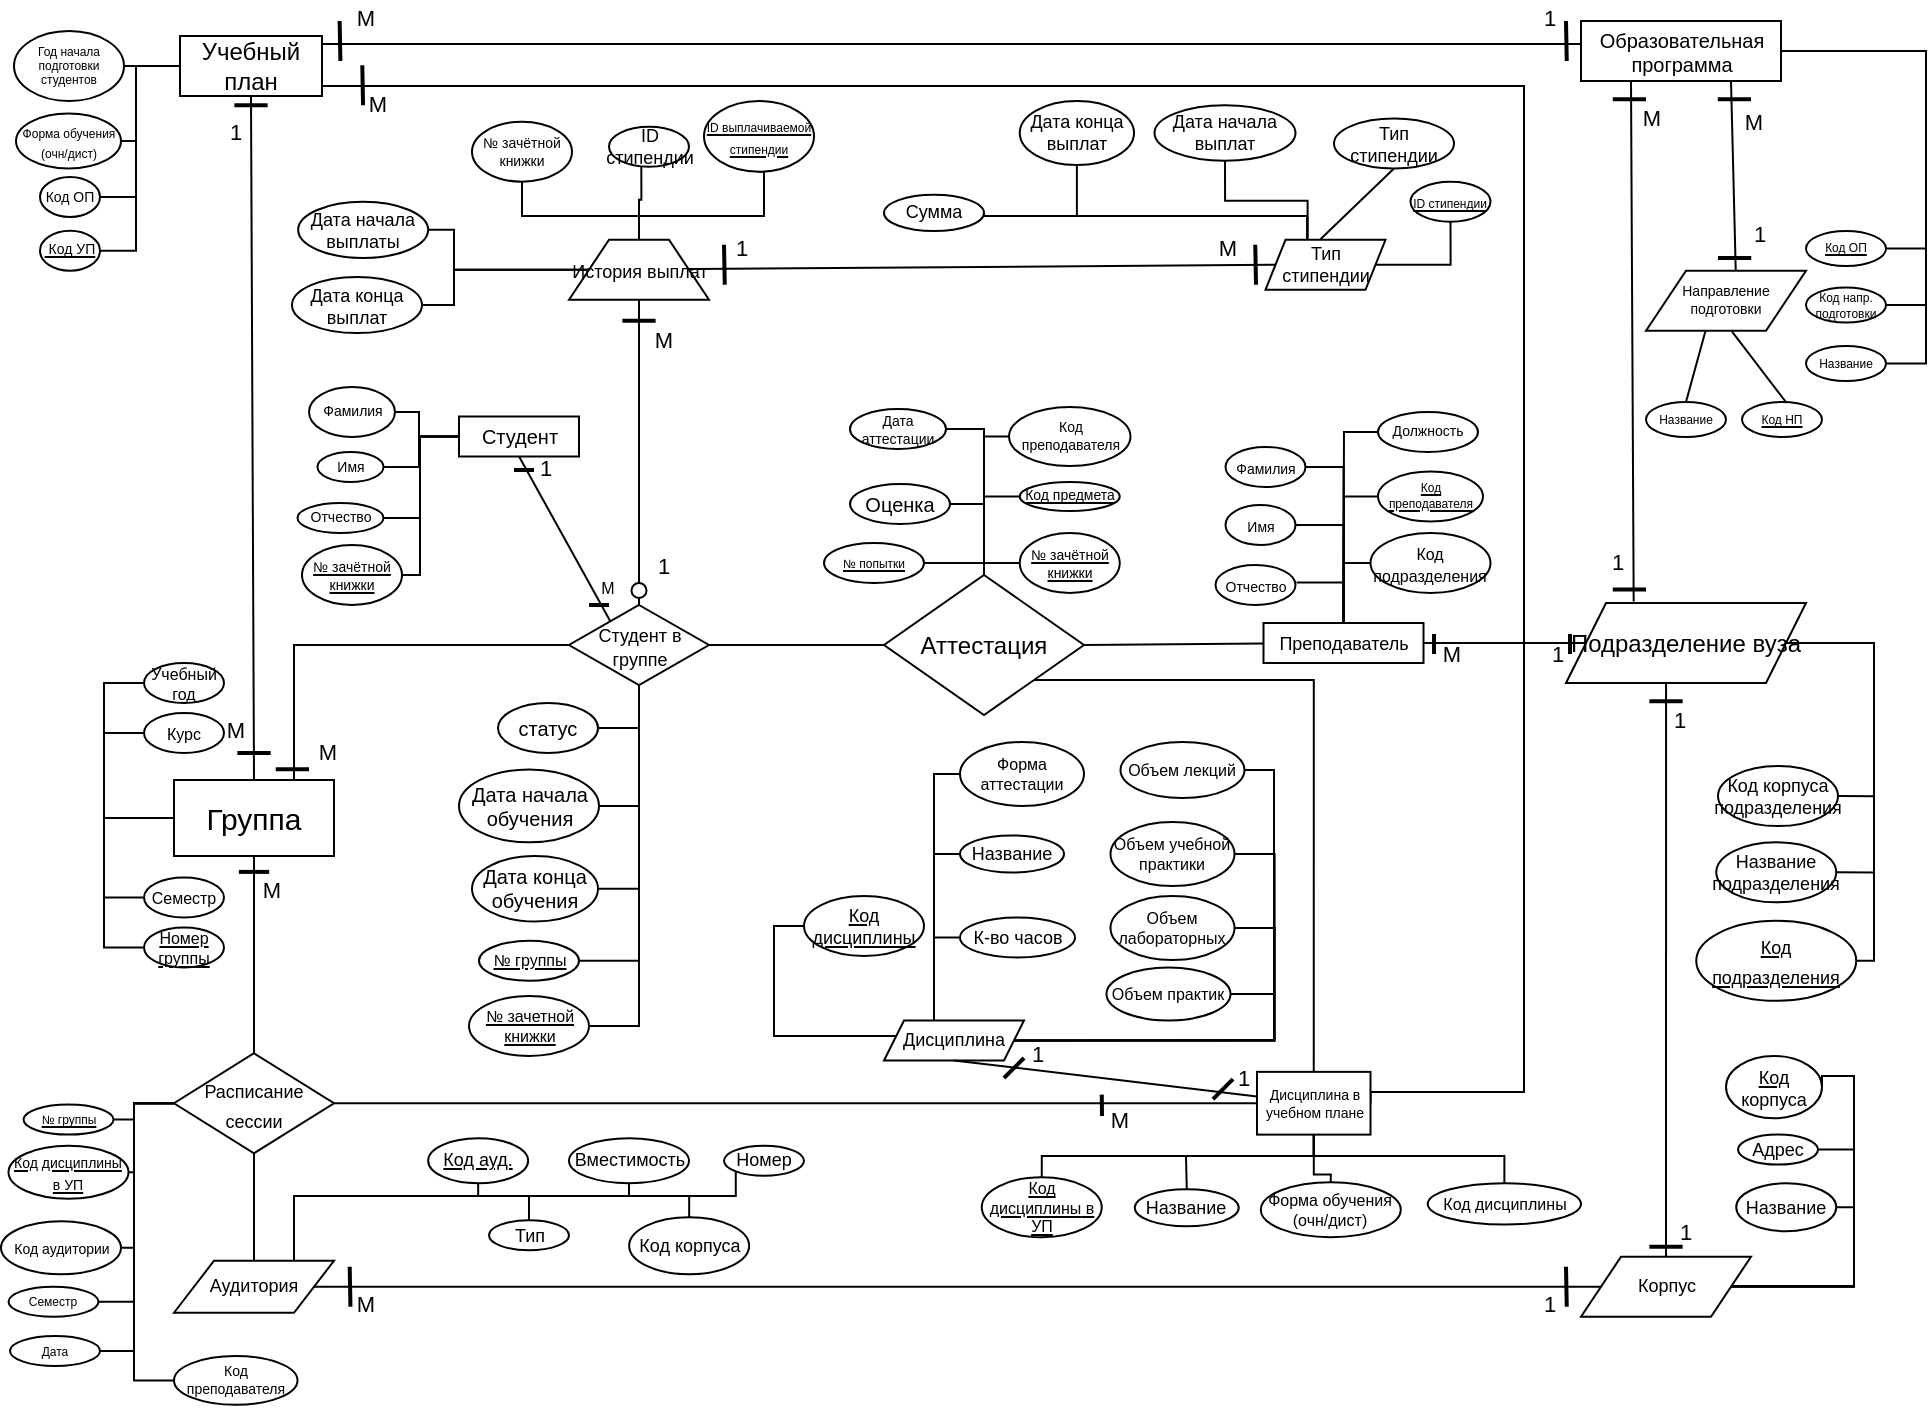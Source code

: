 <mxfile version="20.7.4" type="google"><diagram id="R2lEEEUBdFMjLlhIrx00" name="Page-1"><mxGraphModel grid="1" page="1" gridSize="10" guides="1" tooltips="1" connect="1" arrows="1" fold="1" pageScale="1" pageWidth="1169" pageHeight="827" math="0" shadow="0" extFonts="Permanent Marker^https://fonts.googleapis.com/css?family=Permanent+Marker"><root><mxCell id="0"/><mxCell id="1" parent="0"/><mxCell id="jHL9GMguaES3eQ3K0peK-35" style="edgeStyle=orthogonalEdgeStyle;rounded=0;orthogonalLoop=1;jettySize=auto;html=1;entryX=0.5;entryY=0;entryDx=0;entryDy=0;fontSize=6;endArrow=none;endFill=0;exitX=1;exitY=1;exitDx=0;exitDy=0;" edge="1" parent="1" source="qKgHCy2GJANQY3lhCPiC-5" target="jHL9GMguaES3eQ3K0peK-60"><mxGeometry relative="1" as="geometry"><mxPoint x="613" y="431" as="sourcePoint"/></mxGeometry></mxCell><mxCell id="jHL9GMguaES3eQ3K0peK-105" style="edgeStyle=orthogonalEdgeStyle;rounded=0;orthogonalLoop=1;jettySize=auto;html=1;entryX=1;entryY=0.5;entryDx=0;entryDy=0;fontSize=7;endArrow=none;endFill=0;" edge="1" parent="1" source="qKgHCy2GJANQY3lhCPiC-5" target="FXxjqrnKUgN8snW4396_-33"><mxGeometry relative="1" as="geometry"><Array as="points"><mxPoint x="608" y="278"/></Array></mxGeometry></mxCell><mxCell id="jHL9GMguaES3eQ3K0peK-106" style="edgeStyle=orthogonalEdgeStyle;rounded=0;orthogonalLoop=1;jettySize=auto;html=1;entryX=0;entryY=0.5;entryDx=0;entryDy=0;fontSize=7;endArrow=none;endFill=0;" edge="1" parent="1" source="qKgHCy2GJANQY3lhCPiC-5" target="jHL9GMguaES3eQ3K0peK-54"><mxGeometry relative="1" as="geometry"><Array as="points"><mxPoint x="608" y="281"/></Array></mxGeometry></mxCell><mxCell id="jHL9GMguaES3eQ3K0peK-107" style="edgeStyle=orthogonalEdgeStyle;rounded=0;orthogonalLoop=1;jettySize=auto;html=1;entryX=1;entryY=0.5;entryDx=0;entryDy=0;fontSize=7;endArrow=none;endFill=0;" edge="1" parent="1" source="qKgHCy2GJANQY3lhCPiC-5" target="qKgHCy2GJANQY3lhCPiC-103"><mxGeometry relative="1" as="geometry"><Array as="points"><mxPoint x="608" y="315"/></Array></mxGeometry></mxCell><mxCell id="jHL9GMguaES3eQ3K0peK-108" style="edgeStyle=orthogonalEdgeStyle;rounded=0;orthogonalLoop=1;jettySize=auto;html=1;entryX=1;entryY=0.5;entryDx=0;entryDy=0;fontSize=7;endArrow=none;endFill=0;" edge="1" parent="1" source="qKgHCy2GJANQY3lhCPiC-5" target="qKgHCy2GJANQY3lhCPiC-74"><mxGeometry relative="1" as="geometry"><Array as="points"><mxPoint x="608" y="345"/></Array></mxGeometry></mxCell><mxCell id="jHL9GMguaES3eQ3K0peK-109" style="edgeStyle=orthogonalEdgeStyle;rounded=0;orthogonalLoop=1;jettySize=auto;html=1;entryX=0;entryY=0.5;entryDx=0;entryDy=0;fontSize=7;endArrow=none;endFill=0;" edge="1" parent="1" source="qKgHCy2GJANQY3lhCPiC-5" target="jHL9GMguaES3eQ3K0peK-56"><mxGeometry relative="1" as="geometry"><Array as="points"><mxPoint x="608" y="345"/></Array></mxGeometry></mxCell><mxCell id="jHL9GMguaES3eQ3K0peK-110" style="edgeStyle=orthogonalEdgeStyle;rounded=0;orthogonalLoop=1;jettySize=auto;html=1;entryX=0;entryY=0.5;entryDx=0;entryDy=0;fontSize=7;endArrow=none;endFill=0;" edge="1" parent="1" source="qKgHCy2GJANQY3lhCPiC-5" target="jHL9GMguaES3eQ3K0peK-55"><mxGeometry relative="1" as="geometry"><Array as="points"><mxPoint x="608" y="311"/></Array></mxGeometry></mxCell><mxCell id="qKgHCy2GJANQY3lhCPiC-5" value="&lt;div&gt;Аттестация&lt;/div&gt;" style="rhombus;whiteSpace=wrap;html=1;" vertex="1" parent="1"><mxGeometry x="558" y="350.5" width="100" height="70" as="geometry"/></mxCell><mxCell id="pWzgHZITG7jKB6yhGtYV-10" style="edgeStyle=orthogonalEdgeStyle;rounded=0;jumpStyle=none;orthogonalLoop=1;jettySize=auto;html=1;strokeColor=default;fontSize=9;endArrow=none;endFill=0;entryX=1;entryY=0.5;entryDx=0;entryDy=0;" edge="1" parent="1" source="qKgHCy2GJANQY3lhCPiC-11" target="qKgHCy2GJANQY3lhCPiC-15"><mxGeometry relative="1" as="geometry"><Array as="points"><mxPoint x="1053" y="384"/><mxPoint x="1053" y="543"/></Array></mxGeometry></mxCell><mxCell id="FXxjqrnKUgN8snW4396_-37" style="edgeStyle=none;rounded=0;orthogonalLoop=1;jettySize=auto;html=1;fontSize=7;endArrow=none;endFill=0;entryX=0.25;entryY=1;entryDx=0;entryDy=0;exitX=0.282;exitY=-0.02;exitDx=0;exitDy=0;exitPerimeter=0;" edge="1" parent="1" source="qKgHCy2GJANQY3lhCPiC-11" target="qKgHCy2GJANQY3lhCPiC-101"><mxGeometry relative="1" as="geometry"/></mxCell><mxCell id="qKgHCy2GJANQY3lhCPiC-11" value="Подразделение вуза" style="shape=parallelogram;perimeter=parallelogramPerimeter;whiteSpace=wrap;html=1;fixedSize=1;" vertex="1" parent="1"><mxGeometry x="899" y="364.5" width="120" height="40" as="geometry"/></mxCell><mxCell id="pWzgHZITG7jKB6yhGtYV-39" style="edgeStyle=orthogonalEdgeStyle;rounded=0;jumpStyle=none;orthogonalLoop=1;jettySize=auto;html=1;entryX=1;entryY=0.5;entryDx=0;entryDy=0;strokeColor=default;fontSize=9;endArrow=none;endFill=0;startArrow=none;exitX=1;exitY=0.5;exitDx=0;exitDy=0;" edge="1" parent="1" source="pWzgHZITG7jKB6yhGtYV-9" target="qKgHCy2GJANQY3lhCPiC-11"><mxGeometry relative="1" as="geometry"><Array as="points"><mxPoint x="1053" y="499"/><mxPoint x="1053" y="384"/></Array></mxGeometry></mxCell><mxCell id="qKgHCy2GJANQY3lhCPiC-15" value="&lt;font style=&quot;font-size: 9px;&quot;&gt;&lt;u&gt;Код подразделения&lt;/u&gt;&lt;/font&gt;" style="ellipse;whiteSpace=wrap;html=1;" vertex="1" parent="1"><mxGeometry x="964.13" y="523.43" width="80" height="40" as="geometry"/></mxCell><mxCell id="FXxjqrnKUgN8snW4396_-92" style="edgeStyle=none;rounded=0;orthogonalLoop=1;jettySize=auto;html=1;fontSize=9;endArrow=none;endFill=0;" edge="1" parent="1" source="qKgHCy2GJANQY3lhCPiC-20" target="qKgHCy2GJANQY3lhCPiC-11"><mxGeometry relative="1" as="geometry"/></mxCell><mxCell id="GkmDZ9W1mSJc9M7DWM3Q-29" style="edgeStyle=none;rounded=0;orthogonalLoop=1;jettySize=auto;html=1;fontSize=9;endArrow=none;endFill=0;entryX=1;entryY=0.5;entryDx=0;entryDy=0;" edge="1" parent="1" source="qKgHCy2GJANQY3lhCPiC-20" target="qKgHCy2GJANQY3lhCPiC-5"><mxGeometry relative="1" as="geometry"/></mxCell><mxCell id="jHL9GMguaES3eQ3K0peK-112" style="edgeStyle=orthogonalEdgeStyle;rounded=0;orthogonalLoop=1;jettySize=auto;html=1;entryX=1;entryY=0.5;entryDx=0;entryDy=0;fontSize=8;endArrow=none;endFill=0;" edge="1" parent="1" source="qKgHCy2GJANQY3lhCPiC-20" target="qKgHCy2GJANQY3lhCPiC-23"><mxGeometry relative="1" as="geometry"><Array as="points"><mxPoint x="788" y="297"/></Array></mxGeometry></mxCell><mxCell id="jHL9GMguaES3eQ3K0peK-113" style="edgeStyle=orthogonalEdgeStyle;rounded=0;orthogonalLoop=1;jettySize=auto;html=1;entryX=1;entryY=0.5;entryDx=0;entryDy=0;fontSize=8;endArrow=none;endFill=0;" edge="1" parent="1" source="qKgHCy2GJANQY3lhCPiC-20" target="qKgHCy2GJANQY3lhCPiC-25"><mxGeometry relative="1" as="geometry"/></mxCell><mxCell id="jHL9GMguaES3eQ3K0peK-115" style="edgeStyle=orthogonalEdgeStyle;rounded=0;orthogonalLoop=1;jettySize=auto;html=1;entryX=1.013;entryY=0.437;entryDx=0;entryDy=0;entryPerimeter=0;fontSize=8;endArrow=none;endFill=0;" edge="1" parent="1" source="qKgHCy2GJANQY3lhCPiC-20" target="qKgHCy2GJANQY3lhCPiC-24"><mxGeometry relative="1" as="geometry"/></mxCell><mxCell id="jHL9GMguaES3eQ3K0peK-116" style="edgeStyle=orthogonalEdgeStyle;rounded=0;orthogonalLoop=1;jettySize=auto;html=1;entryX=0;entryY=0.5;entryDx=0;entryDy=0;fontSize=8;endArrow=none;endFill=0;" edge="1" parent="1" source="qKgHCy2GJANQY3lhCPiC-20" target="qKgHCy2GJANQY3lhCPiC-26"><mxGeometry relative="1" as="geometry"><Array as="points"><mxPoint x="788" y="332"/><mxPoint x="788" y="279"/></Array></mxGeometry></mxCell><mxCell id="jHL9GMguaES3eQ3K0peK-117" style="edgeStyle=orthogonalEdgeStyle;rounded=0;orthogonalLoop=1;jettySize=auto;html=1;entryX=0;entryY=0.5;entryDx=0;entryDy=0;fontSize=8;endArrow=none;endFill=0;" edge="1" parent="1" source="qKgHCy2GJANQY3lhCPiC-20" target="qKgHCy2GJANQY3lhCPiC-94"><mxGeometry relative="1" as="geometry"><Array as="points"><mxPoint x="788" y="349"/><mxPoint x="788" y="311"/></Array></mxGeometry></mxCell><mxCell id="jHL9GMguaES3eQ3K0peK-118" style="edgeStyle=orthogonalEdgeStyle;rounded=0;orthogonalLoop=1;jettySize=auto;html=1;entryX=0;entryY=0.5;entryDx=0;entryDy=0;fontSize=8;endArrow=none;endFill=0;" edge="1" parent="1" source="qKgHCy2GJANQY3lhCPiC-20" target="jHL9GMguaES3eQ3K0peK-111"><mxGeometry relative="1" as="geometry"><Array as="points"><mxPoint x="788" y="354"/><mxPoint x="788" y="344"/></Array></mxGeometry></mxCell><mxCell id="qKgHCy2GJANQY3lhCPiC-20" value="Преподаватель" style="rounded=0;whiteSpace=wrap;html=1;fontSize=9;" vertex="1" parent="1"><mxGeometry x="747.75" y="374.5" width="80" height="20" as="geometry"/></mxCell><mxCell id="qKgHCy2GJANQY3lhCPiC-23" value="&lt;font style=&quot;font-size: 7px;&quot;&gt;Фамилия&lt;/font&gt;" style="ellipse;whiteSpace=wrap;html=1;fontSize=9;" vertex="1" parent="1"><mxGeometry x="728.75" y="286.5" width="40" height="20" as="geometry"/></mxCell><mxCell id="qKgHCy2GJANQY3lhCPiC-24" value="&lt;font style=&quot;font-size: 7px;&quot;&gt;Отчество&lt;/font&gt;" style="ellipse;whiteSpace=wrap;html=1;fontSize=9;" vertex="1" parent="1"><mxGeometry x="723.75" y="345.5" width="40" height="20" as="geometry"/></mxCell><mxCell id="qKgHCy2GJANQY3lhCPiC-25" value="&lt;font style=&quot;font-size: 7px;&quot;&gt;Имя&lt;/font&gt;" style="ellipse;whiteSpace=wrap;html=1;fontSize=9;" vertex="1" parent="1"><mxGeometry x="728.75" y="315.5" width="35" height="20" as="geometry"/></mxCell><mxCell id="qKgHCy2GJANQY3lhCPiC-26" value="Должность" style="ellipse;whiteSpace=wrap;html=1;fontSize=7;" vertex="1" parent="1"><mxGeometry x="805" y="269" width="50" height="20" as="geometry"/></mxCell><mxCell id="qKgHCy2GJANQY3lhCPiC-40" value="&lt;u&gt;№ зачётной книжки&lt;/u&gt;" style="ellipse;whiteSpace=wrap;html=1;fontSize=7;" vertex="1" parent="1"><mxGeometry x="267" y="335.5" width="50" height="30" as="geometry"/></mxCell><mxCell id="qKgHCy2GJANQY3lhCPiC-74" value="&lt;u&gt;№ попытки&lt;/u&gt;" style="ellipse;whiteSpace=wrap;html=1;align=center;strokeWidth=1;fontSize=6;" vertex="1" parent="1"><mxGeometry x="528" y="334.5" width="50" height="20" as="geometry"/></mxCell><mxCell id="qKgHCy2GJANQY3lhCPiC-94" value="Код преподавателя" style="ellipse;whiteSpace=wrap;html=1;align=center;fontStyle=4;strokeWidth=1;fontSize=6;" vertex="1" parent="1"><mxGeometry x="805" y="298.75" width="52.5" height="25" as="geometry"/></mxCell><mxCell id="qKgHCy2GJANQY3lhCPiC-96" value="&lt;font style=&quot;font-size: 9px;&quot;&gt;Код дисциплины&lt;/font&gt;" style="ellipse;whiteSpace=wrap;html=1;align=center;fontStyle=4;strokeWidth=1;fontSize=6;" vertex="1" parent="1"><mxGeometry x="518" y="511.0" width="60" height="30" as="geometry"/></mxCell><mxCell id="pWzgHZITG7jKB6yhGtYV-55" style="rounded=0;jumpStyle=none;orthogonalLoop=1;jettySize=auto;html=1;entryX=0.5;entryY=0;entryDx=0;entryDy=0;strokeColor=default;fontSize=7;endArrow=none;endFill=0;exitX=0.5;exitY=1;exitDx=0;exitDy=0;" edge="1" parent="1" source="jHL9GMguaES3eQ3K0peK-1" target="FXxjqrnKUgN8snW4396_-50"><mxGeometry relative="1" as="geometry"><mxPoint x="276" y="517.5" as="targetPoint"/></mxGeometry></mxCell><mxCell id="pWzgHZITG7jKB6yhGtYV-56" style="edgeStyle=orthogonalEdgeStyle;rounded=0;jumpStyle=none;orthogonalLoop=1;jettySize=auto;html=1;strokeColor=default;fontSize=7;endArrow=none;endFill=0;exitX=1;exitY=0.75;exitDx=0;exitDy=0;entryX=1;entryY=0.5;entryDx=0;entryDy=0;" edge="1" parent="1" target="jHL9GMguaES3eQ3K0peK-60"><mxGeometry x="-0.032" y="-17" relative="1" as="geometry"><Array as="points"><mxPoint x="277" y="106"/><mxPoint x="878" y="106"/><mxPoint x="878" y="609"/></Array><mxPoint x="277" y="108.5" as="sourcePoint"/><mxPoint x="873" y="611" as="targetPoint"/><mxPoint y="1" as="offset"/></mxGeometry></mxCell><mxCell id="pWzgHZITG7jKB6yhGtYV-81" style="edgeStyle=orthogonalEdgeStyle;rounded=0;jumpStyle=none;orthogonalLoop=1;jettySize=auto;html=1;entryX=0.013;entryY=0.367;entryDx=0;entryDy=0;strokeColor=default;fontSize=6;endArrow=none;endFill=0;entryPerimeter=0;exitX=0.994;exitY=0.365;exitDx=0;exitDy=0;exitPerimeter=0;" edge="1" parent="1" source="jHL9GMguaES3eQ3K0peK-1" target="qKgHCy2GJANQY3lhCPiC-101"><mxGeometry relative="1" as="geometry"><Array as="points"><mxPoint x="277" y="85"/><mxPoint x="908" y="85"/></Array><mxPoint x="297.989" y="91.021" as="sourcePoint"/></mxGeometry></mxCell><mxCell id="jHL9GMguaES3eQ3K0peK-69" style="edgeStyle=orthogonalEdgeStyle;rounded=0;orthogonalLoop=1;jettySize=auto;html=1;entryX=1;entryY=0.5;entryDx=0;entryDy=0;fontSize=7;endArrow=none;endFill=0;" edge="1" parent="1" source="qKgHCy2GJANQY3lhCPiC-101" target="pWzgHZITG7jKB6yhGtYV-97"><mxGeometry relative="1" as="geometry"/></mxCell><mxCell id="jHL9GMguaES3eQ3K0peK-70" style="edgeStyle=orthogonalEdgeStyle;rounded=0;orthogonalLoop=1;jettySize=auto;html=1;entryX=1;entryY=0.5;entryDx=0;entryDy=0;fontSize=7;endArrow=none;endFill=0;" edge="1" parent="1" source="qKgHCy2GJANQY3lhCPiC-101" target="FXxjqrnKUgN8snW4396_-95"><mxGeometry relative="1" as="geometry"/></mxCell><mxCell id="jHL9GMguaES3eQ3K0peK-71" style="edgeStyle=orthogonalEdgeStyle;rounded=0;orthogonalLoop=1;jettySize=auto;html=1;entryX=1;entryY=0.5;entryDx=0;entryDy=0;fontSize=7;endArrow=none;endFill=0;" edge="1" parent="1" source="qKgHCy2GJANQY3lhCPiC-101" target="pWzgHZITG7jKB6yhGtYV-100"><mxGeometry relative="1" as="geometry"/></mxCell><mxCell id="qKgHCy2GJANQY3lhCPiC-101" value="Образовательная программа" style="rounded=0;whiteSpace=wrap;html=1;strokeWidth=1;fontSize=10;" vertex="1" parent="1"><mxGeometry x="906.5" y="73.5" width="100" height="30" as="geometry"/></mxCell><mxCell id="pWzgHZITG7jKB6yhGtYV-101" style="rounded=0;jumpStyle=none;orthogonalLoop=1;jettySize=auto;html=1;entryX=0.558;entryY=0.029;entryDx=0;entryDy=0;strokeColor=default;fontSize=6;endArrow=none;endFill=0;exitX=0.538;exitY=1.013;exitDx=0;exitDy=0;exitPerimeter=0;entryPerimeter=0;" edge="1" parent="1" source="FXxjqrnKUgN8snW4396_-31" target="pWzgHZITG7jKB6yhGtYV-99"><mxGeometry relative="1" as="geometry"><mxPoint x="1018.25" y="217.903" as="sourcePoint"/></mxGeometry></mxCell><mxCell id="pWzgHZITG7jKB6yhGtYV-102" style="edgeStyle=none;rounded=0;jumpStyle=none;orthogonalLoop=1;jettySize=auto;html=1;entryX=0.5;entryY=0;entryDx=0;entryDy=0;strokeColor=default;fontSize=6;endArrow=none;endFill=0;exitX=0.376;exitY=0.964;exitDx=0;exitDy=0;exitPerimeter=0;" edge="1" parent="1" source="FXxjqrnKUgN8snW4396_-31" target="pWzgHZITG7jKB6yhGtYV-98"><mxGeometry relative="1" as="geometry"><mxPoint x="1018.25" y="230.76" as="sourcePoint"/></mxGeometry></mxCell><mxCell id="qKgHCy2GJANQY3lhCPiC-103" value="Оценка" style="ellipse;whiteSpace=wrap;html=1;align=center;strokeWidth=1;fontSize=10;" vertex="1" parent="1"><mxGeometry x="541" y="305" width="50" height="20" as="geometry"/></mxCell><mxCell id="qKgHCy2GJANQY3lhCPiC-126" value="Курс" style="ellipse;whiteSpace=wrap;html=1;strokeWidth=1;fontSize=8;" vertex="1" parent="1"><mxGeometry x="188" y="419.5" width="40" height="20" as="geometry"/></mxCell><mxCell id="qKgHCy2GJANQY3lhCPiC-128" value="Учебный год" style="ellipse;whiteSpace=wrap;html=1;strokeWidth=1;fontSize=8;" vertex="1" parent="1"><mxGeometry x="188" y="394.5" width="40" height="20" as="geometry"/></mxCell><mxCell id="qKgHCy2GJANQY3lhCPiC-129" value="Семестр" style="ellipse;whiteSpace=wrap;html=1;strokeWidth=1;fontSize=8;" vertex="1" parent="1"><mxGeometry x="188" y="501.75" width="40" height="20" as="geometry"/></mxCell><mxCell id="pWzgHZITG7jKB6yhGtYV-11" style="edgeStyle=none;rounded=0;jumpStyle=none;orthogonalLoop=1;jettySize=auto;html=1;exitX=0.5;exitY=0;exitDx=0;exitDy=0;strokeColor=default;fontSize=9;endArrow=none;endFill=0;" edge="1" parent="1" source="qKgHCy2GJANQY3lhCPiC-129" target="qKgHCy2GJANQY3lhCPiC-129"><mxGeometry relative="1" as="geometry"/></mxCell><mxCell id="pWzgHZITG7jKB6yhGtYV-12" value="&lt;u&gt;Номер группы&lt;/u&gt;" style="ellipse;whiteSpace=wrap;html=1;strokeWidth=1;fontSize=8;" vertex="1" parent="1"><mxGeometry x="188" y="526.75" width="40" height="20" as="geometry"/></mxCell><mxCell id="pWzgHZITG7jKB6yhGtYV-53" style="edgeStyle=orthogonalEdgeStyle;rounded=0;jumpStyle=none;orthogonalLoop=1;jettySize=auto;html=1;entryX=1;entryY=0.5;entryDx=0;entryDy=0;strokeColor=default;fontSize=7;endArrow=none;endFill=0;exitX=0.348;exitY=0.02;exitDx=0;exitDy=0;exitPerimeter=0;" edge="1" parent="1" source="jHL9GMguaES3eQ3K0peK-9" target="pWzgHZITG7jKB6yhGtYV-48"><mxGeometry relative="1" as="geometry"><Array as="points"><mxPoint x="770" y="171"/><mxPoint x="608" y="171"/></Array><mxPoint x="767.75" y="216" as="sourcePoint"/></mxGeometry></mxCell><mxCell id="FXxjqrnKUgN8snW4396_-66" style="rounded=0;orthogonalLoop=1;jettySize=auto;html=1;entryX=0;entryY=0.5;entryDx=0;entryDy=0;fontSize=9;endArrow=none;endFill=0;exitX=0;exitY=0.5;exitDx=0;exitDy=0;" edge="1" parent="1" source="jHL9GMguaES3eQ3K0peK-9" target="FXxjqrnKUgN8snW4396_-65"><mxGeometry relative="1" as="geometry"><mxPoint x="438" y="234.133" as="sourcePoint"/></mxGeometry></mxCell><mxCell id="GkmDZ9W1mSJc9M7DWM3Q-6" style="edgeStyle=none;rounded=0;orthogonalLoop=1;jettySize=auto;html=1;entryX=0.5;entryY=1;entryDx=0;entryDy=0;endArrow=none;endFill=0;exitX=0.46;exitY=-0.014;exitDx=0;exitDy=0;exitPerimeter=0;" edge="1" parent="1" source="jHL9GMguaES3eQ3K0peK-9" target="GkmDZ9W1mSJc9M7DWM3Q-5"><mxGeometry relative="1" as="geometry"><mxPoint x="775.607" y="216" as="sourcePoint"/></mxGeometry></mxCell><mxCell id="GkmDZ9W1mSJc9M7DWM3Q-11" style="edgeStyle=orthogonalEdgeStyle;rounded=0;orthogonalLoop=1;jettySize=auto;html=1;entryX=0.5;entryY=1;entryDx=0;entryDy=0;fontSize=6;endArrow=none;endFill=0;" edge="1" parent="1" source="jHL9GMguaES3eQ3K0peK-9" target="GkmDZ9W1mSJc9M7DWM3Q-10"><mxGeometry relative="1" as="geometry"><mxPoint x="784.724" y="216" as="sourcePoint"/></mxGeometry></mxCell><mxCell id="pWzgHZITG7jKB6yhGtYV-48" value="Сумма" style="ellipse;whiteSpace=wrap;html=1;fontSize=9;" vertex="1" parent="1"><mxGeometry x="558" y="160.43" width="50" height="18.07" as="geometry"/></mxCell><mxCell id="pWzgHZITG7jKB6yhGtYV-66" value="Фамилия" style="ellipse;whiteSpace=wrap;html=1;fontSize=7;" vertex="1" parent="1"><mxGeometry x="270.5" y="256.5" width="43" height="25" as="geometry"/></mxCell><mxCell id="pWzgHZITG7jKB6yhGtYV-67" value="Имя" style="ellipse;whiteSpace=wrap;html=1;fontSize=7;" vertex="1" parent="1"><mxGeometry x="274.75" y="289" width="33" height="15" as="geometry"/></mxCell><mxCell id="pWzgHZITG7jKB6yhGtYV-68" value="Отчество" style="ellipse;whiteSpace=wrap;html=1;fontSize=7;" vertex="1" parent="1"><mxGeometry x="264.75" y="314.5" width="43" height="15" as="geometry"/></mxCell><mxCell id="pWzgHZITG7jKB6yhGtYV-73" style="edgeStyle=orthogonalEdgeStyle;rounded=0;jumpStyle=none;orthogonalLoop=1;jettySize=auto;html=1;entryX=0;entryY=0.5;entryDx=0;entryDy=0;strokeColor=default;fontSize=7;endArrow=none;endFill=0;exitX=1;exitY=0.5;exitDx=0;exitDy=0;" edge="1" parent="1"><mxGeometry relative="1" as="geometry"><mxPoint x="164" y="188.38" as="sourcePoint"/><mxPoint x="182.0" y="96.0" as="targetPoint"/><Array as="points"><mxPoint x="184" y="188"/><mxPoint x="184" y="96"/></Array></mxGeometry></mxCell><mxCell id="pWzgHZITG7jKB6yhGtYV-72" value="&lt;u&gt;&amp;nbsp;Код УП&lt;/u&gt;" style="ellipse;whiteSpace=wrap;html=1;fontSize=7;" vertex="1" parent="1"><mxGeometry x="136" y="178.38" width="30" height="20" as="geometry"/></mxCell><mxCell id="pWzgHZITG7jKB6yhGtYV-83" value="&lt;u&gt;№ группы&lt;/u&gt;" style="ellipse;whiteSpace=wrap;html=1;fontSize=6;" vertex="1" parent="1"><mxGeometry x="127.75" y="615.31" width="45" height="15" as="geometry"/></mxCell><mxCell id="pWzgHZITG7jKB6yhGtYV-84" value="Дата" style="ellipse;whiteSpace=wrap;html=1;fontSize=6;" vertex="1" parent="1"><mxGeometry x="121.0" y="731" width="45" height="15" as="geometry"/></mxCell><mxCell id="pWzgHZITG7jKB6yhGtYV-97" value="&lt;u&gt;Код ОП&lt;/u&gt;" style="ellipse;whiteSpace=wrap;html=1;fontSize=6;" vertex="1" parent="1"><mxGeometry x="1019" y="178.5" width="40" height="17.5" as="geometry"/></mxCell><mxCell id="pWzgHZITG7jKB6yhGtYV-98" value="Название" style="ellipse;whiteSpace=wrap;html=1;fontSize=6;" vertex="1" parent="1"><mxGeometry x="939" y="264" width="40" height="17.5" as="geometry"/></mxCell><mxCell id="pWzgHZITG7jKB6yhGtYV-99" value="&lt;u&gt;Код НП&lt;/u&gt;" style="ellipse;whiteSpace=wrap;html=1;fontSize=6;" vertex="1" parent="1"><mxGeometry x="987" y="264" width="40" height="17.5" as="geometry"/></mxCell><mxCell id="pWzgHZITG7jKB6yhGtYV-100" value="Название" style="ellipse;whiteSpace=wrap;html=1;fontSize=6;" vertex="1" parent="1"><mxGeometry x="1019" y="236" width="40" height="17.5" as="geometry"/></mxCell><mxCell id="pWzgHZITG7jKB6yhGtYV-106" style="edgeStyle=orthogonalEdgeStyle;rounded=0;jumpStyle=none;orthogonalLoop=1;jettySize=auto;html=1;strokeColor=default;fontSize=6;endArrow=none;endFill=0;entryX=0;entryY=0.5;entryDx=0;entryDy=0;" edge="1" parent="1" source="pWzgHZITG7jKB6yhGtYV-105" target="jHL9GMguaES3eQ3K0peK-1"><mxGeometry relative="1" as="geometry"/></mxCell><mxCell id="pWzgHZITG7jKB6yhGtYV-105" value="Год начала подготовки студентов" style="ellipse;whiteSpace=wrap;html=1;fontSize=6;" vertex="1" parent="1"><mxGeometry x="123" y="78.5" width="55" height="35" as="geometry"/></mxCell><mxCell id="jHL9GMguaES3eQ3K0peK-95" style="edgeStyle=orthogonalEdgeStyle;rounded=0;orthogonalLoop=1;jettySize=auto;html=1;entryX=1;entryY=0.5;entryDx=0;entryDy=0;fontSize=7;endArrow=none;endFill=0;" edge="1" parent="1" source="MS-qAyYWmjIC-PpbT0TP-2" target="pWzgHZITG7jKB6yhGtYV-83"><mxGeometry relative="1" as="geometry"/></mxCell><mxCell id="jHL9GMguaES3eQ3K0peK-96" style="edgeStyle=orthogonalEdgeStyle;rounded=0;orthogonalLoop=1;jettySize=auto;html=1;entryX=1;entryY=0.5;entryDx=0;entryDy=0;fontSize=7;endArrow=none;endFill=0;" edge="1" parent="1" source="MS-qAyYWmjIC-PpbT0TP-2" target="jHL9GMguaES3eQ3K0peK-27"><mxGeometry relative="1" as="geometry"/></mxCell><mxCell id="jHL9GMguaES3eQ3K0peK-97" style="edgeStyle=orthogonalEdgeStyle;rounded=0;orthogonalLoop=1;jettySize=auto;html=1;entryX=1;entryY=0.5;entryDx=0;entryDy=0;fontSize=7;endArrow=none;endFill=0;" edge="1" parent="1" source="MS-qAyYWmjIC-PpbT0TP-2" target="jHL9GMguaES3eQ3K0peK-28"><mxGeometry relative="1" as="geometry"><Array as="points"><mxPoint x="183" y="615"/><mxPoint x="183" y="687"/></Array></mxGeometry></mxCell><mxCell id="jHL9GMguaES3eQ3K0peK-98" style="edgeStyle=orthogonalEdgeStyle;rounded=0;orthogonalLoop=1;jettySize=auto;html=1;entryX=1;entryY=0.5;entryDx=0;entryDy=0;fontSize=7;endArrow=none;endFill=0;" edge="1" parent="1" source="MS-qAyYWmjIC-PpbT0TP-2" target="FXxjqrnKUgN8snW4396_-1"><mxGeometry relative="1" as="geometry"><Array as="points"><mxPoint x="183" y="615"/><mxPoint x="183" y="714"/></Array></mxGeometry></mxCell><mxCell id="jHL9GMguaES3eQ3K0peK-99" style="edgeStyle=orthogonalEdgeStyle;rounded=0;orthogonalLoop=1;jettySize=auto;html=1;entryX=1;entryY=0.5;entryDx=0;entryDy=0;fontSize=7;endArrow=none;endFill=0;" edge="1" parent="1" source="MS-qAyYWmjIC-PpbT0TP-2" target="pWzgHZITG7jKB6yhGtYV-84"><mxGeometry relative="1" as="geometry"><Array as="points"><mxPoint x="183" y="615"/><mxPoint x="183" y="739"/></Array></mxGeometry></mxCell><mxCell id="jHL9GMguaES3eQ3K0peK-100" style="edgeStyle=orthogonalEdgeStyle;rounded=0;orthogonalLoop=1;jettySize=auto;html=1;entryX=0;entryY=0.5;entryDx=0;entryDy=0;fontSize=7;endArrow=none;endFill=0;" edge="1" parent="1" source="MS-qAyYWmjIC-PpbT0TP-2" target="jHL9GMguaES3eQ3K0peK-29"><mxGeometry relative="1" as="geometry"><Array as="points"><mxPoint x="183" y="615"/><mxPoint x="183" y="753"/></Array></mxGeometry></mxCell><mxCell id="MS-qAyYWmjIC-PpbT0TP-2" value="&lt;font style=&quot;font-size: 9px;&quot;&gt;Расписание сессии&lt;/font&gt;" style="rhombus;whiteSpace=wrap;html=1;" vertex="1" parent="1"><mxGeometry x="203" y="589.62" width="80" height="50" as="geometry"/></mxCell><mxCell id="FXxjqrnKUgN8snW4396_-1" value="Семестр" style="ellipse;whiteSpace=wrap;html=1;fontSize=6;" vertex="1" parent="1"><mxGeometry x="120.25" y="706.37" width="45" height="15" as="geometry"/></mxCell><mxCell id="FXxjqrnKUgN8snW4396_-4" style="rounded=0;orthogonalLoop=1;jettySize=auto;html=1;fontSize=9;endArrow=none;endFill=0;exitX=0;exitY=0.5;exitDx=0;exitDy=0;" edge="1" parent="1" source="jHL9GMguaES3eQ3K0peK-60" target="MS-qAyYWmjIC-PpbT0TP-2"><mxGeometry relative="1" as="geometry"/></mxCell><mxCell id="jHL9GMguaES3eQ3K0peK-48" style="edgeStyle=orthogonalEdgeStyle;rounded=0;orthogonalLoop=1;jettySize=auto;html=1;entryX=0;entryY=0.5;entryDx=0;entryDy=0;fontSize=6;endArrow=none;endFill=0;exitX=1;exitY=0.5;exitDx=0;exitDy=0;" edge="1" parent="1" source="FXxjqrnKUgN8snW4396_-27"><mxGeometry relative="1" as="geometry"><mxPoint x="174.0" y="133.552" as="sourcePoint"/><mxPoint x="207" y="96" as="targetPoint"/><Array as="points"><mxPoint x="184" y="133"/><mxPoint x="184" y="96"/></Array></mxGeometry></mxCell><mxCell id="FXxjqrnKUgN8snW4396_-27" value="&lt;font style=&quot;font-size: 6px;&quot;&gt;Форма обучения (очн/дист)&lt;/font&gt;" style="ellipse;whiteSpace=wrap;html=1;fontSize=8;" vertex="1" parent="1"><mxGeometry x="124" y="119.75" width="52.5" height="27.5" as="geometry"/></mxCell><mxCell id="FXxjqrnKUgN8snW4396_-101" style="edgeStyle=none;rounded=0;orthogonalLoop=1;jettySize=auto;html=1;fontSize=9;endArrow=none;endFill=0;entryX=0.75;entryY=1;entryDx=0;entryDy=0;exitX=0.561;exitY=0.004;exitDx=0;exitDy=0;exitPerimeter=0;" edge="1" parent="1" source="FXxjqrnKUgN8snW4396_-31" target="qKgHCy2GJANQY3lhCPiC-101"><mxGeometry relative="1" as="geometry"><mxPoint x="973" y="141" as="targetPoint"/></mxGeometry></mxCell><mxCell id="FXxjqrnKUgN8snW4396_-31" value="Направление подготовки" style="shape=parallelogram;perimeter=parallelogramPerimeter;whiteSpace=wrap;html=1;fixedSize=1;fontSize=7;" vertex="1" parent="1"><mxGeometry x="939" y="198.38" width="80" height="30" as="geometry"/></mxCell><mxCell id="FXxjqrnKUgN8snW4396_-33" value="Дата аттестации" style="ellipse;whiteSpace=wrap;html=1;fontSize=7;" vertex="1" parent="1"><mxGeometry x="541" y="267.5" width="48" height="20" as="geometry"/></mxCell><mxCell id="FXxjqrnKUgN8snW4396_-102" style="edgeStyle=none;rounded=0;orthogonalLoop=1;jettySize=auto;html=1;entryX=0.5;entryY=0;entryDx=0;entryDy=0;fontSize=7;endArrow=none;endFill=0;" edge="1" parent="1" source="FXxjqrnKUgN8snW4396_-50" target="MS-qAyYWmjIC-PpbT0TP-2"><mxGeometry relative="1" as="geometry"/></mxCell><mxCell id="jHL9GMguaES3eQ3K0peK-50" style="edgeStyle=orthogonalEdgeStyle;rounded=0;orthogonalLoop=1;jettySize=auto;html=1;entryX=0;entryY=0.5;entryDx=0;entryDy=0;fontSize=6;endArrow=none;endFill=0;exitX=0;exitY=0.5;exitDx=0;exitDy=0;" edge="1" parent="1" source="FXxjqrnKUgN8snW4396_-50" target="qKgHCy2GJANQY3lhCPiC-129"><mxGeometry relative="1" as="geometry"/></mxCell><mxCell id="jHL9GMguaES3eQ3K0peK-51" style="edgeStyle=orthogonalEdgeStyle;rounded=0;orthogonalLoop=1;jettySize=auto;html=1;entryX=0;entryY=0.5;entryDx=0;entryDy=0;fontSize=6;endArrow=none;endFill=0;exitX=0;exitY=0.5;exitDx=0;exitDy=0;" edge="1" parent="1" source="FXxjqrnKUgN8snW4396_-50" target="pWzgHZITG7jKB6yhGtYV-12"><mxGeometry relative="1" as="geometry"/></mxCell><mxCell id="jHL9GMguaES3eQ3K0peK-52" style="edgeStyle=orthogonalEdgeStyle;rounded=0;orthogonalLoop=1;jettySize=auto;html=1;entryX=0;entryY=0.5;entryDx=0;entryDy=0;fontSize=6;endArrow=none;endFill=0;exitX=0;exitY=0.5;exitDx=0;exitDy=0;" edge="1" parent="1" source="FXxjqrnKUgN8snW4396_-50" target="qKgHCy2GJANQY3lhCPiC-126"><mxGeometry relative="1" as="geometry"/></mxCell><mxCell id="jHL9GMguaES3eQ3K0peK-53" style="edgeStyle=orthogonalEdgeStyle;rounded=0;orthogonalLoop=1;jettySize=auto;html=1;entryX=0;entryY=0.5;entryDx=0;entryDy=0;fontSize=6;endArrow=none;endFill=0;exitX=0;exitY=0.5;exitDx=0;exitDy=0;" edge="1" parent="1" source="FXxjqrnKUgN8snW4396_-50" target="qKgHCy2GJANQY3lhCPiC-128"><mxGeometry relative="1" as="geometry"/></mxCell><mxCell id="FXxjqrnKUgN8snW4396_-50" value="&lt;font style=&quot;font-size: 15px;&quot;&gt;Группа&lt;/font&gt;" style="rounded=0;whiteSpace=wrap;html=1;fontSize=7;" vertex="1" parent="1"><mxGeometry x="203" y="453" width="80" height="38" as="geometry"/></mxCell><mxCell id="FXxjqrnKUgN8snW4396_-56" style="rounded=0;orthogonalLoop=1;jettySize=auto;html=1;fontSize=10;endArrow=none;endFill=0;entryX=0;entryY=0.5;entryDx=0;entryDy=0;exitX=1;exitY=0.5;exitDx=0;exitDy=0;" edge="1" parent="1" source="jHL9GMguaES3eQ3K0peK-4" target="qKgHCy2GJANQY3lhCPiC-5"><mxGeometry relative="1" as="geometry"><mxPoint x="713" y="421" as="targetPoint"/><mxPoint x="445.5" y="412.5" as="sourcePoint"/></mxGeometry></mxCell><mxCell id="FXxjqrnKUgN8snW4396_-104" style="edgeStyle=orthogonalEdgeStyle;rounded=0;orthogonalLoop=1;jettySize=auto;html=1;entryX=0.75;entryY=0;entryDx=0;entryDy=0;fontSize=7;endArrow=none;endFill=0;exitX=0;exitY=0.5;exitDx=0;exitDy=0;" edge="1" parent="1" source="jHL9GMguaES3eQ3K0peK-4" target="FXxjqrnKUgN8snW4396_-50"><mxGeometry relative="1" as="geometry"><mxPoint x="385.5" y="412.5" as="sourcePoint"/></mxGeometry></mxCell><mxCell id="FXxjqrnKUgN8snW4396_-103" style="edgeStyle=none;rounded=0;orthogonalLoop=1;jettySize=auto;html=1;fontSize=7;endArrow=none;endFill=0;exitX=0.458;exitY=0.769;exitDx=0;exitDy=0;exitPerimeter=0;entryX=0.297;entryY=0.209;entryDx=0;entryDy=0;entryPerimeter=0;" edge="1" parent="1" source="jHL9GMguaES3eQ3K0peK-2" target="jHL9GMguaES3eQ3K0peK-4"><mxGeometry relative="1" as="geometry"><mxPoint x="413.273" y="310.63" as="sourcePoint"/><mxPoint x="415.497" y="397.5" as="targetPoint"/></mxGeometry></mxCell><mxCell id="GkmDZ9W1mSJc9M7DWM3Q-36" style="edgeStyle=none;rounded=0;orthogonalLoop=1;jettySize=auto;html=1;fontSize=9;endArrow=none;endFill=0;exitX=0.5;exitY=0;exitDx=0;exitDy=0;startArrow=none;" edge="1" parent="1" source="jHL9GMguaES3eQ3K0peK-162" target="FXxjqrnKUgN8snW4396_-65"><mxGeometry relative="1" as="geometry"><mxPoint x="425.041" y="397.5" as="sourcePoint"/></mxGeometry></mxCell><mxCell id="FXxjqrnKUgN8snW4396_-57" value="Дата начала обучения" style="ellipse;whiteSpace=wrap;html=1;fontSize=10;" vertex="1" parent="1"><mxGeometry x="345.5" y="447.73" width="70" height="36.45" as="geometry"/></mxCell><mxCell id="FXxjqrnKUgN8snW4396_-58" value="Дата конца обучения" style="ellipse;whiteSpace=wrap;html=1;fontSize=10;" vertex="1" parent="1"><mxGeometry x="352" y="491" width="63" height="32.75" as="geometry"/></mxCell><mxCell id="FXxjqrnKUgN8snW4396_-59" value="статус" style="ellipse;whiteSpace=wrap;html=1;fontSize=10;" vertex="1" parent="1"><mxGeometry x="365" y="414.5" width="50" height="25" as="geometry"/></mxCell><mxCell id="jHL9GMguaES3eQ3K0peK-119" style="edgeStyle=orthogonalEdgeStyle;rounded=0;orthogonalLoop=1;jettySize=auto;html=1;entryX=0.5;entryY=1;entryDx=0;entryDy=0;fontSize=8;endArrow=none;endFill=0;" edge="1" parent="1" source="FXxjqrnKUgN8snW4396_-65" target="GkmDZ9W1mSJc9M7DWM3Q-7"><mxGeometry relative="1" as="geometry"><Array as="points"><mxPoint x="436" y="171"/><mxPoint x="498" y="171"/></Array></mxGeometry></mxCell><mxCell id="jHL9GMguaES3eQ3K0peK-120" style="edgeStyle=orthogonalEdgeStyle;rounded=0;orthogonalLoop=1;jettySize=auto;html=1;entryX=0.404;entryY=0.959;entryDx=0;entryDy=0;entryPerimeter=0;fontSize=8;endArrow=none;endFill=0;" edge="1" parent="1" source="FXxjqrnKUgN8snW4396_-65" target="FXxjqrnKUgN8snW4396_-69"><mxGeometry relative="1" as="geometry"/></mxCell><mxCell id="jHL9GMguaES3eQ3K0peK-121" style="edgeStyle=orthogonalEdgeStyle;rounded=0;orthogonalLoop=1;jettySize=auto;html=1;entryX=0.5;entryY=1;entryDx=0;entryDy=0;fontSize=8;endArrow=none;endFill=0;" edge="1" parent="1" source="FXxjqrnKUgN8snW4396_-65" target="GkmDZ9W1mSJc9M7DWM3Q-38"><mxGeometry relative="1" as="geometry"><Array as="points"><mxPoint x="436" y="171"/><mxPoint x="377" y="171"/></Array></mxGeometry></mxCell><mxCell id="jHL9GMguaES3eQ3K0peK-122" style="edgeStyle=orthogonalEdgeStyle;rounded=0;orthogonalLoop=1;jettySize=auto;html=1;entryX=1;entryY=0.5;entryDx=0;entryDy=0;fontSize=8;endArrow=none;endFill=0;" edge="1" parent="1" source="FXxjqrnKUgN8snW4396_-65" target="FXxjqrnKUgN8snW4396_-67"><mxGeometry relative="1" as="geometry"><Array as="points"><mxPoint x="343" y="198"/><mxPoint x="343" y="178"/></Array></mxGeometry></mxCell><mxCell id="jHL9GMguaES3eQ3K0peK-123" style="edgeStyle=orthogonalEdgeStyle;rounded=0;orthogonalLoop=1;jettySize=auto;html=1;entryX=1;entryY=0.5;entryDx=0;entryDy=0;fontSize=8;endArrow=none;endFill=0;" edge="1" parent="1" source="FXxjqrnKUgN8snW4396_-65" target="GkmDZ9W1mSJc9M7DWM3Q-19"><mxGeometry relative="1" as="geometry"><Array as="points"><mxPoint x="343" y="198"/><mxPoint x="343" y="216"/></Array></mxGeometry></mxCell><mxCell id="FXxjqrnKUgN8snW4396_-65" value="&lt;font style=&quot;font-size: 9px;&quot;&gt;История выплат&lt;/font&gt;" style="shape=trapezoid;perimeter=trapezoidPerimeter;whiteSpace=wrap;html=1;fixedSize=1;fontSize=10;" vertex="1" parent="1"><mxGeometry x="400.5" y="182.88" width="70" height="30" as="geometry"/></mxCell><mxCell id="FXxjqrnKUgN8snW4396_-67" value="Дата начала выплаты" style="ellipse;whiteSpace=wrap;html=1;fontSize=9;" vertex="1" parent="1"><mxGeometry x="265.08" y="163.87" width="65" height="28.12" as="geometry"/></mxCell><mxCell id="jHL9GMguaES3eQ3K0peK-125" style="edgeStyle=orthogonalEdgeStyle;rounded=0;orthogonalLoop=1;jettySize=auto;html=1;entryX=0.347;entryY=-0.026;entryDx=0;entryDy=0;entryPerimeter=0;fontSize=8;endArrow=none;endFill=0;" edge="1" parent="1" source="FXxjqrnKUgN8snW4396_-68" target="jHL9GMguaES3eQ3K0peK-9"><mxGeometry relative="1" as="geometry"><Array as="points"><mxPoint x="654" y="171"/><mxPoint x="770" y="171"/></Array></mxGeometry></mxCell><mxCell id="FXxjqrnKUgN8snW4396_-68" value="Дата конца выплат" style="ellipse;whiteSpace=wrap;html=1;fontSize=9;" vertex="1" parent="1"><mxGeometry x="625.88" y="113.5" width="57.13" height="31.95" as="geometry"/></mxCell><mxCell id="FXxjqrnKUgN8snW4396_-69" value="ID стипендии" style="ellipse;whiteSpace=wrap;html=1;fontSize=9;" vertex="1" parent="1"><mxGeometry x="420.5" y="126.37" width="40" height="20" as="geometry"/></mxCell><mxCell id="FXxjqrnKUgN8snW4396_-79" style="edgeStyle=none;rounded=0;orthogonalLoop=1;jettySize=auto;html=1;fontSize=9;endArrow=none;endFill=0;" edge="1" parent="1" source="FXxjqrnKUgN8snW4396_-73" target="FXxjqrnKUgN8snW4396_-74"><mxGeometry relative="1" as="geometry"/></mxCell><mxCell id="FXxjqrnKUgN8snW4396_-80" style="edgeStyle=orthogonalEdgeStyle;rounded=0;orthogonalLoop=1;jettySize=auto;html=1;entryX=0.5;entryY=0;entryDx=0;entryDy=0;fontSize=9;endArrow=none;endFill=0;" edge="1" parent="1" source="FXxjqrnKUgN8snW4396_-73" target="FXxjqrnKUgN8snW4396_-75"><mxGeometry relative="1" as="geometry"><Array as="points"><mxPoint x="263" y="661"/><mxPoint x="461" y="661"/></Array></mxGeometry></mxCell><mxCell id="FXxjqrnKUgN8snW4396_-81" style="edgeStyle=orthogonalEdgeStyle;rounded=0;orthogonalLoop=1;jettySize=auto;html=1;entryX=0.5;entryY=0;entryDx=0;entryDy=0;fontSize=9;endArrow=none;endFill=0;" edge="1" parent="1" source="FXxjqrnKUgN8snW4396_-73" target="FXxjqrnKUgN8snW4396_-76"><mxGeometry relative="1" as="geometry"><Array as="points"><mxPoint x="263" y="661"/><mxPoint x="380" y="661"/></Array></mxGeometry></mxCell><mxCell id="FXxjqrnKUgN8snW4396_-82" style="edgeStyle=orthogonalEdgeStyle;rounded=0;orthogonalLoop=1;jettySize=auto;html=1;entryX=0.5;entryY=1;entryDx=0;entryDy=0;fontSize=9;endArrow=none;endFill=0;" edge="1" parent="1" source="FXxjqrnKUgN8snW4396_-73" target="FXxjqrnKUgN8snW4396_-77"><mxGeometry relative="1" as="geometry"><Array as="points"><mxPoint x="263" y="661"/><mxPoint x="430" y="661"/></Array></mxGeometry></mxCell><mxCell id="FXxjqrnKUgN8snW4396_-83" style="edgeStyle=orthogonalEdgeStyle;rounded=0;orthogonalLoop=1;jettySize=auto;html=1;entryX=0;entryY=0;entryDx=0;entryDy=0;fontSize=9;endArrow=none;endFill=0;" edge="1" parent="1" source="FXxjqrnKUgN8snW4396_-73" target="FXxjqrnKUgN8snW4396_-78"><mxGeometry relative="1" as="geometry"><Array as="points"><mxPoint x="263" y="661"/><mxPoint x="484" y="661"/></Array></mxGeometry></mxCell><mxCell id="GkmDZ9W1mSJc9M7DWM3Q-28" style="edgeStyle=none;rounded=0;orthogonalLoop=1;jettySize=auto;html=1;fontSize=9;endArrow=none;endFill=0;" edge="1" parent="1" source="FXxjqrnKUgN8snW4396_-73" target="MS-qAyYWmjIC-PpbT0TP-2"><mxGeometry relative="1" as="geometry"/></mxCell><mxCell id="FXxjqrnKUgN8snW4396_-73" value="Аудитория" style="shape=parallelogram;perimeter=parallelogramPerimeter;whiteSpace=wrap;html=1;fixedSize=1;fontSize=9;" vertex="1" parent="1"><mxGeometry x="203" y="693.37" width="80" height="26" as="geometry"/></mxCell><mxCell id="GkmDZ9W1mSJc9M7DWM3Q-31" style="edgeStyle=none;rounded=0;orthogonalLoop=1;jettySize=auto;html=1;fontSize=9;endArrow=none;endFill=0;entryX=0.417;entryY=1.009;entryDx=0;entryDy=0;entryPerimeter=0;" edge="1" parent="1" source="FXxjqrnKUgN8snW4396_-74" target="qKgHCy2GJANQY3lhCPiC-11"><mxGeometry relative="1" as="geometry"><mxPoint x="923" y="651" as="targetPoint"/></mxGeometry></mxCell><mxCell id="jHL9GMguaES3eQ3K0peK-67" style="edgeStyle=orthogonalEdgeStyle;rounded=0;orthogonalLoop=1;jettySize=auto;html=1;entryX=1;entryY=0.5;entryDx=0;entryDy=0;fontSize=7;endArrow=none;endFill=0;" edge="1" parent="1" source="FXxjqrnKUgN8snW4396_-74" target="FXxjqrnKUgN8snW4396_-86"><mxGeometry relative="1" as="geometry"><Array as="points"><mxPoint x="1043" y="706"/><mxPoint x="1043" y="638"/></Array></mxGeometry></mxCell><mxCell id="jHL9GMguaES3eQ3K0peK-68" style="edgeStyle=orthogonalEdgeStyle;rounded=0;orthogonalLoop=1;jettySize=auto;html=1;entryX=1;entryY=0.5;entryDx=0;entryDy=0;fontSize=7;endArrow=none;endFill=0;" edge="1" parent="1" source="FXxjqrnKUgN8snW4396_-74" target="FXxjqrnKUgN8snW4396_-84"><mxGeometry relative="1" as="geometry"><Array as="points"><mxPoint x="1043" y="706"/><mxPoint x="1043" y="601"/><mxPoint x="1027" y="601"/></Array></mxGeometry></mxCell><mxCell id="FXxjqrnKUgN8snW4396_-74" value="Корпус" style="shape=parallelogram;perimeter=parallelogramPerimeter;whiteSpace=wrap;html=1;fixedSize=1;fontSize=9;" vertex="1" parent="1"><mxGeometry x="906.5" y="691.37" width="85" height="30" as="geometry"/></mxCell><mxCell id="FXxjqrnKUgN8snW4396_-75" value="Код корпуса" style="ellipse;whiteSpace=wrap;html=1;fontSize=9;" vertex="1" parent="1"><mxGeometry x="430.58" y="671.62" width="60" height="28.5" as="geometry"/></mxCell><mxCell id="FXxjqrnKUgN8snW4396_-76" value="Тип" style="ellipse;whiteSpace=wrap;html=1;fontSize=9;" vertex="1" parent="1"><mxGeometry x="360.5" y="673.12" width="40" height="15" as="geometry"/></mxCell><mxCell id="FXxjqrnKUgN8snW4396_-77" value="Вместимость" style="ellipse;whiteSpace=wrap;html=1;fontSize=9;" vertex="1" parent="1"><mxGeometry x="400.5" y="632.12" width="60" height="22.5" as="geometry"/></mxCell><mxCell id="FXxjqrnKUgN8snW4396_-78" value="Номер" style="ellipse;whiteSpace=wrap;html=1;fontSize=9;" vertex="1" parent="1"><mxGeometry x="478" y="635.87" width="40" height="15" as="geometry"/></mxCell><mxCell id="FXxjqrnKUgN8snW4396_-84" value="&lt;u&gt;Код&lt;/u&gt; корпуса" style="ellipse;whiteSpace=wrap;html=1;fontSize=9;" vertex="1" parent="1"><mxGeometry x="979" y="591" width="48" height="31.12" as="geometry"/></mxCell><mxCell id="jHL9GMguaES3eQ3K0peK-46" style="edgeStyle=orthogonalEdgeStyle;rounded=0;orthogonalLoop=1;jettySize=auto;html=1;fontSize=6;endArrow=none;endFill=0;entryX=1;entryY=0.5;entryDx=0;entryDy=0;exitX=1;exitY=0.5;exitDx=0;exitDy=0;" edge="1" parent="1" source="FXxjqrnKUgN8snW4396_-85" target="FXxjqrnKUgN8snW4396_-74"><mxGeometry relative="1" as="geometry"><Array as="points"><mxPoint x="1043" y="667"/><mxPoint x="1043" y="706"/><mxPoint x="981" y="706"/></Array></mxGeometry></mxCell><mxCell id="FXxjqrnKUgN8snW4396_-85" value="Название" style="ellipse;whiteSpace=wrap;html=1;fontSize=9;" vertex="1" parent="1"><mxGeometry x="984.13" y="654.62" width="50" height="24" as="geometry"/></mxCell><mxCell id="FXxjqrnKUgN8snW4396_-86" value="Адрес" style="ellipse;whiteSpace=wrap;html=1;fontSize=9;" vertex="1" parent="1"><mxGeometry x="985" y="630.31" width="40" height="15" as="geometry"/></mxCell><mxCell id="FXxjqrnKUgN8snW4396_-95" value="Код напр. подготовки" style="ellipse;whiteSpace=wrap;html=1;fontSize=6;" vertex="1" parent="1"><mxGeometry x="1019" y="206.75" width="40" height="17.5" as="geometry"/></mxCell><mxCell id="FXxjqrnKUgN8snW4396_-98" style="edgeStyle=orthogonalEdgeStyle;rounded=0;orthogonalLoop=1;jettySize=auto;html=1;fontSize=9;endArrow=none;endFill=0;entryX=0;entryY=0.5;entryDx=0;entryDy=0;exitX=1;exitY=0.5;exitDx=0;exitDy=0;" edge="1" parent="1"><mxGeometry relative="1" as="geometry"><mxPoint x="164" y="161.5" as="sourcePoint"/><mxPoint x="182.0" y="96.0" as="targetPoint"/><Array as="points"><mxPoint x="184" y="162"/><mxPoint x="184" y="96"/></Array></mxGeometry></mxCell><mxCell id="FXxjqrnKUgN8snW4396_-97" value="Код ОП" style="ellipse;whiteSpace=wrap;html=1;fontSize=7;" vertex="1" parent="1"><mxGeometry x="136" y="151.5" width="30" height="20" as="geometry"/></mxCell><mxCell id="FXxjqrnKUgN8snW4396_-123" style="edgeStyle=none;rounded=0;orthogonalLoop=1;jettySize=auto;html=1;entryX=0.5;entryY=0;entryDx=0;entryDy=0;fontSize=9;endArrow=none;endFill=0;" edge="1" parent="1" source="FXxjqrnKUgN8snW4396_-50" target="FXxjqrnKUgN8snW4396_-50"><mxGeometry relative="1" as="geometry"/></mxCell><mxCell id="jHL9GMguaES3eQ3K0peK-38" style="edgeStyle=orthogonalEdgeStyle;rounded=0;orthogonalLoop=1;jettySize=auto;html=1;fontSize=6;endArrow=none;endFill=0;exitX=0.5;exitY=1;exitDx=0;exitDy=0;" edge="1" parent="1" source="FXxjqrnKUgN8snW4396_-143" target="FXxjqrnKUgN8snW4396_-73"><mxGeometry relative="1" as="geometry"><Array as="points"><mxPoint x="355" y="661"/><mxPoint x="263" y="661"/></Array></mxGeometry></mxCell><mxCell id="FXxjqrnKUgN8snW4396_-143" value="&lt;u&gt;Код ауд.&lt;br&gt;&lt;/u&gt;" style="ellipse;whiteSpace=wrap;html=1;fontSize=9;" vertex="1" parent="1"><mxGeometry x="330.08" y="632.12" width="50" height="22.5" as="geometry"/></mxCell><mxCell id="GkmDZ9W1mSJc9M7DWM3Q-5" value="Тип стипендии" style="ellipse;whiteSpace=wrap;html=1;fontSize=9;" vertex="1" parent="1"><mxGeometry x="783" y="122.25" width="60" height="25" as="geometry"/></mxCell><mxCell id="GkmDZ9W1mSJc9M7DWM3Q-7" value="&lt;font style=&quot;font-size: 6px;&quot;&gt;&lt;u&gt;ID выплачиваемой стипендии&lt;/u&gt;&lt;/font&gt;" style="ellipse;whiteSpace=wrap;html=1;fontSize=9;" vertex="1" parent="1"><mxGeometry x="468" y="113.5" width="55" height="35.37" as="geometry"/></mxCell><mxCell id="GkmDZ9W1mSJc9M7DWM3Q-10" value="&lt;font style=&quot;font-size: 6px;&quot;&gt;&lt;u&gt;ID стипендии&lt;/u&gt;&lt;/font&gt;" style="ellipse;whiteSpace=wrap;html=1;fontSize=9;" vertex="1" parent="1"><mxGeometry x="821.25" y="153.87" width="40" height="20" as="geometry"/></mxCell><mxCell id="jHL9GMguaES3eQ3K0peK-126" style="edgeStyle=orthogonalEdgeStyle;rounded=0;orthogonalLoop=1;jettySize=auto;html=1;entryX=0.351;entryY=0.005;entryDx=0;entryDy=0;entryPerimeter=0;fontSize=8;endArrow=none;endFill=0;" edge="1" parent="1" source="GkmDZ9W1mSJc9M7DWM3Q-18" target="jHL9GMguaES3eQ3K0peK-9"><mxGeometry relative="1" as="geometry"/></mxCell><mxCell id="GkmDZ9W1mSJc9M7DWM3Q-18" value="Дата начала выплат" style="ellipse;whiteSpace=wrap;html=1;fontSize=9;" vertex="1" parent="1"><mxGeometry x="693.25" y="115.6" width="70.5" height="27.75" as="geometry"/></mxCell><mxCell id="GkmDZ9W1mSJc9M7DWM3Q-19" value="Дата конца выплат" style="ellipse;whiteSpace=wrap;html=1;fontSize=9;" vertex="1" parent="1"><mxGeometry x="262" y="201.44" width="65" height="28.12" as="geometry"/></mxCell><mxCell id="jHL9GMguaES3eQ3K0peK-33" style="edgeStyle=orthogonalEdgeStyle;rounded=0;orthogonalLoop=1;jettySize=auto;html=1;fontSize=6;endArrow=none;endFill=0;entryX=1;entryY=0.5;entryDx=0;entryDy=0;exitX=1;exitY=0.5;exitDx=0;exitDy=0;" edge="1" parent="1" source="GkmDZ9W1mSJc9M7DWM3Q-32" target="qKgHCy2GJANQY3lhCPiC-11"><mxGeometry relative="1" as="geometry"><Array as="points"><mxPoint x="1053" y="461"/><mxPoint x="1053" y="384"/></Array></mxGeometry></mxCell><mxCell id="GkmDZ9W1mSJc9M7DWM3Q-32" value="Код корпуса подразделения" style="ellipse;whiteSpace=wrap;html=1;fontSize=9;" vertex="1" parent="1"><mxGeometry x="975" y="446.05" width="60" height="30" as="geometry"/></mxCell><mxCell id="GkmDZ9W1mSJc9M7DWM3Q-38" value="№ зачётной книжки" style="ellipse;whiteSpace=wrap;html=1;fontSize=7;" vertex="1" parent="1"><mxGeometry x="352" y="123.87" width="50" height="30" as="geometry"/></mxCell><mxCell id="jHL9GMguaES3eQ3K0peK-1" value="Учебный план" style="rounded=0;whiteSpace=wrap;html=1;" vertex="1" parent="1"><mxGeometry x="206" y="81" width="71" height="30" as="geometry"/></mxCell><mxCell id="jHL9GMguaES3eQ3K0peK-101" style="edgeStyle=orthogonalEdgeStyle;rounded=0;orthogonalLoop=1;jettySize=auto;html=1;entryX=1;entryY=0.5;entryDx=0;entryDy=0;fontSize=7;endArrow=none;endFill=0;" edge="1" parent="1" source="jHL9GMguaES3eQ3K0peK-2" target="pWzgHZITG7jKB6yhGtYV-66"><mxGeometry relative="1" as="geometry"/></mxCell><mxCell id="jHL9GMguaES3eQ3K0peK-102" style="edgeStyle=orthogonalEdgeStyle;rounded=0;orthogonalLoop=1;jettySize=auto;html=1;entryX=1;entryY=0.5;entryDx=0;entryDy=0;fontSize=7;endArrow=none;endFill=0;" edge="1" parent="1" source="jHL9GMguaES3eQ3K0peK-2" target="pWzgHZITG7jKB6yhGtYV-67"><mxGeometry relative="1" as="geometry"/></mxCell><mxCell id="jHL9GMguaES3eQ3K0peK-103" style="edgeStyle=orthogonalEdgeStyle;rounded=0;orthogonalLoop=1;jettySize=auto;html=1;entryX=1;entryY=0.5;entryDx=0;entryDy=0;fontSize=7;endArrow=none;endFill=0;" edge="1" parent="1" source="jHL9GMguaES3eQ3K0peK-2" target="pWzgHZITG7jKB6yhGtYV-68"><mxGeometry relative="1" as="geometry"><Array as="points"><mxPoint x="326" y="281"/><mxPoint x="326" y="322"/></Array></mxGeometry></mxCell><mxCell id="jHL9GMguaES3eQ3K0peK-104" style="edgeStyle=orthogonalEdgeStyle;rounded=0;orthogonalLoop=1;jettySize=auto;html=1;entryX=1;entryY=0.5;entryDx=0;entryDy=0;fontSize=7;endArrow=none;endFill=0;" edge="1" parent="1" source="jHL9GMguaES3eQ3K0peK-2" target="qKgHCy2GJANQY3lhCPiC-40"><mxGeometry relative="1" as="geometry"><Array as="points"><mxPoint x="326" y="281"/><mxPoint x="326" y="351"/></Array></mxGeometry></mxCell><mxCell id="jHL9GMguaES3eQ3K0peK-2" value="&lt;font style=&quot;font-size: 10px;&quot;&gt;Студент&lt;/font&gt;" style="rounded=0;whiteSpace=wrap;html=1;" vertex="1" parent="1"><mxGeometry x="345.5" y="271.25" width="60" height="20" as="geometry"/></mxCell><mxCell id="jHL9GMguaES3eQ3K0peK-89" style="edgeStyle=orthogonalEdgeStyle;rounded=0;orthogonalLoop=1;jettySize=auto;html=1;entryX=1;entryY=0.5;entryDx=0;entryDy=0;fontSize=8;endArrow=none;endFill=0;" edge="1" parent="1" source="jHL9GMguaES3eQ3K0peK-4" target="FXxjqrnKUgN8snW4396_-59"><mxGeometry relative="1" as="geometry"/></mxCell><mxCell id="jHL9GMguaES3eQ3K0peK-91" style="edgeStyle=orthogonalEdgeStyle;rounded=0;orthogonalLoop=1;jettySize=auto;html=1;entryX=1;entryY=0.5;entryDx=0;entryDy=0;fontSize=8;endArrow=none;endFill=0;" edge="1" parent="1" source="jHL9GMguaES3eQ3K0peK-4" target="FXxjqrnKUgN8snW4396_-57"><mxGeometry relative="1" as="geometry"/></mxCell><mxCell id="jHL9GMguaES3eQ3K0peK-92" style="edgeStyle=orthogonalEdgeStyle;rounded=0;orthogonalLoop=1;jettySize=auto;html=1;entryX=1;entryY=0.5;entryDx=0;entryDy=0;fontSize=8;endArrow=none;endFill=0;" edge="1" parent="1" source="jHL9GMguaES3eQ3K0peK-4" target="FXxjqrnKUgN8snW4396_-58"><mxGeometry relative="1" as="geometry"/></mxCell><mxCell id="jHL9GMguaES3eQ3K0peK-129" style="edgeStyle=orthogonalEdgeStyle;rounded=0;orthogonalLoop=1;jettySize=auto;html=1;entryX=1;entryY=0.5;entryDx=0;entryDy=0;fontSize=8;endArrow=none;endFill=0;" edge="1" parent="1" source="jHL9GMguaES3eQ3K0peK-4" target="jHL9GMguaES3eQ3K0peK-127"><mxGeometry relative="1" as="geometry"/></mxCell><mxCell id="jHL9GMguaES3eQ3K0peK-130" style="edgeStyle=orthogonalEdgeStyle;rounded=0;orthogonalLoop=1;jettySize=auto;html=1;entryX=1;entryY=0.5;entryDx=0;entryDy=0;fontSize=8;endArrow=none;endFill=0;" edge="1" parent="1" source="jHL9GMguaES3eQ3K0peK-4" target="jHL9GMguaES3eQ3K0peK-128"><mxGeometry relative="1" as="geometry"/></mxCell><mxCell id="jHL9GMguaES3eQ3K0peK-4" value="&lt;div&gt;&lt;font style=&quot;font-size: 9px;&quot;&gt;Студент в группе&lt;/font&gt;&lt;/div&gt;" style="rhombus;whiteSpace=wrap;html=1;fontSize=10;" vertex="1" parent="1"><mxGeometry x="400.5" y="365.5" width="70" height="40" as="geometry"/></mxCell><mxCell id="jHL9GMguaES3eQ3K0peK-9" value="&lt;font style=&quot;font-size: 9px;&quot;&gt;Тип стипендии&lt;/font&gt;" style="shape=parallelogram;perimeter=parallelogramPerimeter;whiteSpace=wrap;html=1;fixedSize=1;fontSize=9;size=10;" vertex="1" parent="1"><mxGeometry x="748.75" y="182.88" width="60" height="25" as="geometry"/></mxCell><mxCell id="jHL9GMguaES3eQ3K0peK-75" style="edgeStyle=orthogonalEdgeStyle;rounded=0;orthogonalLoop=1;jettySize=auto;html=1;entryX=0;entryY=0.5;entryDx=0;entryDy=0;fontSize=7;endArrow=none;endFill=0;exitX=0;exitY=0.25;exitDx=0;exitDy=0;" edge="1" parent="1" source="jHL9GMguaES3eQ3K0peK-10" target="qKgHCy2GJANQY3lhCPiC-96"><mxGeometry relative="1" as="geometry"><Array as="points"><mxPoint x="565" y="581"/><mxPoint x="503" y="581"/><mxPoint x="503" y="526"/></Array></mxGeometry></mxCell><mxCell id="jHL9GMguaES3eQ3K0peK-77" style="edgeStyle=orthogonalEdgeStyle;rounded=0;orthogonalLoop=1;jettySize=auto;html=1;entryX=0;entryY=0.5;entryDx=0;entryDy=0;fontSize=7;endArrow=none;endFill=0;" edge="1" parent="1" source="jHL9GMguaES3eQ3K0peK-10" target="jHL9GMguaES3eQ3K0peK-13"><mxGeometry relative="1" as="geometry"><Array as="points"><mxPoint x="583" y="450"/></Array></mxGeometry></mxCell><mxCell id="jHL9GMguaES3eQ3K0peK-78" style="edgeStyle=orthogonalEdgeStyle;rounded=0;orthogonalLoop=1;jettySize=auto;html=1;entryX=0;entryY=0.5;entryDx=0;entryDy=0;fontSize=7;endArrow=none;endFill=0;" edge="1" parent="1" source="jHL9GMguaES3eQ3K0peK-10" target="jHL9GMguaES3eQ3K0peK-11"><mxGeometry relative="1" as="geometry"><Array as="points"><mxPoint x="583" y="490"/></Array></mxGeometry></mxCell><mxCell id="jHL9GMguaES3eQ3K0peK-79" style="edgeStyle=orthogonalEdgeStyle;rounded=0;orthogonalLoop=1;jettySize=auto;html=1;entryX=0;entryY=0.5;entryDx=0;entryDy=0;fontSize=7;endArrow=none;endFill=0;" edge="1" parent="1" source="jHL9GMguaES3eQ3K0peK-10" target="jHL9GMguaES3eQ3K0peK-12"><mxGeometry relative="1" as="geometry"><Array as="points"><mxPoint x="583" y="532"/></Array></mxGeometry></mxCell><mxCell id="jHL9GMguaES3eQ3K0peK-80" style="edgeStyle=orthogonalEdgeStyle;rounded=0;orthogonalLoop=1;jettySize=auto;html=1;entryX=1;entryY=0.5;entryDx=0;entryDy=0;fontSize=7;endArrow=none;endFill=0;" edge="1" parent="1" source="jHL9GMguaES3eQ3K0peK-10" target="jHL9GMguaES3eQ3K0peK-14"><mxGeometry relative="1" as="geometry"><Array as="points"><mxPoint x="753" y="583"/><mxPoint x="753" y="448"/></Array></mxGeometry></mxCell><mxCell id="jHL9GMguaES3eQ3K0peK-81" style="edgeStyle=orthogonalEdgeStyle;rounded=0;orthogonalLoop=1;jettySize=auto;html=1;entryX=1;entryY=0.5;entryDx=0;entryDy=0;fontSize=7;endArrow=none;endFill=0;" edge="1" parent="1" source="jHL9GMguaES3eQ3K0peK-10" target="jHL9GMguaES3eQ3K0peK-15"><mxGeometry relative="1" as="geometry"><Array as="points"><mxPoint x="649" y="583"/><mxPoint x="753" y="583"/><mxPoint x="753" y="560"/></Array></mxGeometry></mxCell><mxCell id="jHL9GMguaES3eQ3K0peK-82" style="edgeStyle=orthogonalEdgeStyle;rounded=0;orthogonalLoop=1;jettySize=auto;html=1;entryX=1;entryY=0.5;entryDx=0;entryDy=0;fontSize=7;endArrow=none;endFill=0;" edge="1" parent="1" source="jHL9GMguaES3eQ3K0peK-10" target="jHL9GMguaES3eQ3K0peK-16"><mxGeometry relative="1" as="geometry"/></mxCell><mxCell id="jHL9GMguaES3eQ3K0peK-83" style="edgeStyle=orthogonalEdgeStyle;rounded=0;orthogonalLoop=1;jettySize=auto;html=1;entryX=1;entryY=0.5;entryDx=0;entryDy=0;fontSize=7;endArrow=none;endFill=0;" edge="1" parent="1" source="jHL9GMguaES3eQ3K0peK-10" target="jHL9GMguaES3eQ3K0peK-17"><mxGeometry relative="1" as="geometry"/></mxCell><mxCell id="jHL9GMguaES3eQ3K0peK-10" value="Дисциплина" style="shape=parallelogram;perimeter=parallelogramPerimeter;whiteSpace=wrap;html=1;fixedSize=1;fontSize=9;size=10;" vertex="1" parent="1"><mxGeometry x="558" y="573.25" width="70" height="20" as="geometry"/></mxCell><mxCell id="jHL9GMguaES3eQ3K0peK-11" value="Название" style="ellipse;whiteSpace=wrap;html=1;fontSize=9;" vertex="1" parent="1"><mxGeometry x="596" y="480.75" width="52" height="18.5" as="geometry"/></mxCell><mxCell id="jHL9GMguaES3eQ3K0peK-12" value="К-во часов" style="ellipse;whiteSpace=wrap;html=1;fontSize=9;" vertex="1" parent="1"><mxGeometry x="596" y="521.75" width="57.5" height="20" as="geometry"/></mxCell><mxCell id="jHL9GMguaES3eQ3K0peK-13" value="&lt;font style=&quot;font-size: 8px;&quot;&gt;Форма аттестации&lt;/font&gt;" style="ellipse;whiteSpace=wrap;html=1;fontSize=8;" vertex="1" parent="1"><mxGeometry x="596" y="434" width="62" height="32" as="geometry"/></mxCell><mxCell id="jHL9GMguaES3eQ3K0peK-14" value="Объем лекций" style="ellipse;whiteSpace=wrap;html=1;fontSize=8;" vertex="1" parent="1"><mxGeometry x="676.25" y="434" width="62" height="28" as="geometry"/></mxCell><mxCell id="jHL9GMguaES3eQ3K0peK-15" value="Объем практик" style="ellipse;whiteSpace=wrap;html=1;fontSize=8;" vertex="1" parent="1"><mxGeometry x="669.25" y="546.75" width="62" height="26.5" as="geometry"/></mxCell><mxCell id="jHL9GMguaES3eQ3K0peK-16" value="Объем лабораторных" style="ellipse;whiteSpace=wrap;html=1;fontSize=8;" vertex="1" parent="1"><mxGeometry x="671.25" y="511.0" width="62" height="32" as="geometry"/></mxCell><mxCell id="jHL9GMguaES3eQ3K0peK-28" value="&lt;font style=&quot;font-size: 7px;&quot;&gt;Код аудитории&lt;/font&gt;" style="ellipse;whiteSpace=wrap;html=1;fontSize=9;" vertex="1" parent="1"><mxGeometry x="116.5" y="673.62" width="60" height="26.5" as="geometry"/></mxCell><mxCell id="jHL9GMguaES3eQ3K0peK-29" value="&lt;font style=&quot;font-size: 7px;&quot;&gt;&lt;font style=&quot;font-size: 7px;&quot;&gt;Код преподавателя&lt;/font&gt;&lt;br&gt;&lt;/font&gt;" style="ellipse;whiteSpace=wrap;html=1;fontSize=7;" vertex="1" parent="1"><mxGeometry x="203" y="741" width="61.75" height="24.38" as="geometry"/></mxCell><mxCell id="jHL9GMguaES3eQ3K0peK-54" value="&lt;font style=&quot;font-size: 7px;&quot;&gt;Код преподавателя&lt;/font&gt;" style="ellipse;whiteSpace=wrap;html=1;fontSize=6;" vertex="1" parent="1"><mxGeometry x="620.5" y="266.5" width="60.75" height="29.5" as="geometry"/></mxCell><mxCell id="jHL9GMguaES3eQ3K0peK-55" value="&lt;u&gt;Код предмета&lt;/u&gt;" style="ellipse;whiteSpace=wrap;html=1;fontSize=7;" vertex="1" parent="1"><mxGeometry x="625.88" y="304" width="50" height="14.5" as="geometry"/></mxCell><mxCell id="jHL9GMguaES3eQ3K0peK-56" value="&lt;u&gt;№ зачётной книжки&lt;/u&gt;" style="ellipse;whiteSpace=wrap;html=1;fontSize=7;" vertex="1" parent="1"><mxGeometry x="625.87" y="329.5" width="50" height="30" as="geometry"/></mxCell><mxCell id="jHL9GMguaES3eQ3K0peK-61" style="rounded=0;orthogonalLoop=1;jettySize=auto;html=1;entryX=0.5;entryY=1;entryDx=0;entryDy=0;fontSize=7;endArrow=none;endFill=0;" edge="1" parent="1" source="jHL9GMguaES3eQ3K0peK-60" target="jHL9GMguaES3eQ3K0peK-10"><mxGeometry relative="1" as="geometry"/></mxCell><mxCell id="jHL9GMguaES3eQ3K0peK-85" style="edgeStyle=orthogonalEdgeStyle;rounded=0;orthogonalLoop=1;jettySize=auto;html=1;entryX=0.5;entryY=0;entryDx=0;entryDy=0;fontSize=8;endArrow=none;endFill=0;" edge="1" parent="1" source="jHL9GMguaES3eQ3K0peK-60" target="jHL9GMguaES3eQ3K0peK-84"><mxGeometry relative="1" as="geometry"><Array as="points"><mxPoint x="773" y="641"/><mxPoint x="868" y="641"/></Array></mxGeometry></mxCell><mxCell id="jHL9GMguaES3eQ3K0peK-86" style="edgeStyle=orthogonalEdgeStyle;rounded=0;orthogonalLoop=1;jettySize=auto;html=1;entryX=0.5;entryY=0;entryDx=0;entryDy=0;fontSize=8;endArrow=none;endFill=0;" edge="1" parent="1" source="jHL9GMguaES3eQ3K0peK-60" target="jHL9GMguaES3eQ3K0peK-62"><mxGeometry relative="1" as="geometry"/></mxCell><mxCell id="jHL9GMguaES3eQ3K0peK-87" style="edgeStyle=orthogonalEdgeStyle;rounded=0;orthogonalLoop=1;jettySize=auto;html=1;fontSize=8;endArrow=none;endFill=0;" edge="1" parent="1" source="jHL9GMguaES3eQ3K0peK-60" target="jHL9GMguaES3eQ3K0peK-63"><mxGeometry relative="1" as="geometry"><Array as="points"><mxPoint x="773" y="641"/><mxPoint x="709" y="641"/></Array></mxGeometry></mxCell><mxCell id="jHL9GMguaES3eQ3K0peK-88" style="edgeStyle=orthogonalEdgeStyle;rounded=0;orthogonalLoop=1;jettySize=auto;html=1;entryX=0.5;entryY=0;entryDx=0;entryDy=0;fontSize=8;endArrow=none;endFill=0;" edge="1" parent="1" source="jHL9GMguaES3eQ3K0peK-60" target="jHL9GMguaES3eQ3K0peK-65"><mxGeometry relative="1" as="geometry"><Array as="points"><mxPoint x="773" y="641"/><mxPoint x="637" y="641"/></Array></mxGeometry></mxCell><mxCell id="jHL9GMguaES3eQ3K0peK-60" value="Дисциплина в учебном плане" style="rounded=0;whiteSpace=wrap;html=1;fontSize=7;" vertex="1" parent="1"><mxGeometry x="744.5" y="598.93" width="56.75" height="31.38" as="geometry"/></mxCell><mxCell id="jHL9GMguaES3eQ3K0peK-62" value="&lt;font style=&quot;font-size: 8px;&quot;&gt;Форма обучения (очн/дист)&lt;/font&gt;" style="ellipse;whiteSpace=wrap;html=1;align=center;strokeWidth=1;fontSize=6;" vertex="1" parent="1"><mxGeometry x="746.38" y="654.12" width="70" height="27.5" as="geometry"/></mxCell><mxCell id="jHL9GMguaES3eQ3K0peK-63" value="Название" style="ellipse;whiteSpace=wrap;html=1;fontSize=9;" vertex="1" parent="1"><mxGeometry x="683.38" y="657.62" width="52" height="18.5" as="geometry"/></mxCell><mxCell id="jHL9GMguaES3eQ3K0peK-65" value="&lt;font style=&quot;font-size: 8px;&quot;&gt;Код дисциплины&lt;/font&gt;&lt;font style=&quot;font-size: 8px;&quot;&gt; в УП&lt;/font&gt;" style="ellipse;whiteSpace=wrap;html=1;align=center;fontStyle=4;strokeWidth=1;fontSize=6;" vertex="1" parent="1"><mxGeometry x="606.88" y="651.62" width="60" height="30" as="geometry"/></mxCell><mxCell id="pWzgHZITG7jKB6yhGtYV-9" value="Название подразделения" style="ellipse;whiteSpace=wrap;html=1;fontSize=9;" vertex="1" parent="1"><mxGeometry x="974.13" y="484.18" width="60" height="30" as="geometry"/></mxCell><mxCell id="jHL9GMguaES3eQ3K0peK-17" value="Объем учебной практики" style="ellipse;whiteSpace=wrap;html=1;fontSize=8;" vertex="1" parent="1"><mxGeometry x="671.25" y="474" width="62" height="32" as="geometry"/></mxCell><mxCell id="jHL9GMguaES3eQ3K0peK-84" value="Код дисциплины" style="ellipse;whiteSpace=wrap;html=1;fontSize=8;" vertex="1" parent="1"><mxGeometry x="829.88" y="654.62" width="76.62" height="20.69" as="geometry"/></mxCell><mxCell id="jHL9GMguaES3eQ3K0peK-27" value="&lt;u&gt;&lt;font style=&quot;font-size: 7px;&quot;&gt;Код дисциплины&lt;/font&gt;&lt;font style=&quot;font-size: 7px;&quot;&gt; в УП&lt;/font&gt;&lt;/u&gt;" style="ellipse;whiteSpace=wrap;html=1;fontSize=9;" vertex="1" parent="1"><mxGeometry x="120.25" y="635.87" width="60" height="26.5" as="geometry"/></mxCell><mxCell id="jHL9GMguaES3eQ3K0peK-111" value="&lt;font style=&quot;font-size: 8px;&quot;&gt;Код подразделения&lt;/font&gt;" style="ellipse;whiteSpace=wrap;html=1;fontSize=9;" vertex="1" parent="1"><mxGeometry x="801.25" y="329.5" width="60" height="30" as="geometry"/></mxCell><mxCell id="jHL9GMguaES3eQ3K0peK-127" value="&lt;u&gt;№ группы&lt;/u&gt;" style="ellipse;whiteSpace=wrap;html=1;fontSize=8;" vertex="1" parent="1"><mxGeometry x="355.5" y="533.43" width="50" height="20" as="geometry"/></mxCell><mxCell id="jHL9GMguaES3eQ3K0peK-128" value="&lt;u&gt;№ зачетной книжки&lt;/u&gt;" style="ellipse;whiteSpace=wrap;html=1;fontSize=8;" vertex="1" parent="1"><mxGeometry x="350.5" y="561.0" width="60" height="30" as="geometry"/></mxCell><mxCell id="jHL9GMguaES3eQ3K0peK-139" value="" style="endArrow=none;html=1;rounded=0;fontSize=8;strokeWidth=2;" edge="1" parent="1"><mxGeometry width="50" height="50" relative="1" as="geometry"><mxPoint x="974.88" y="112.63" as="sourcePoint"/><mxPoint x="991.5" y="112.63" as="targetPoint"/></mxGeometry></mxCell><mxCell id="jHL9GMguaES3eQ3K0peK-140" value="" style="endArrow=none;html=1;rounded=0;fontSize=8;strokeWidth=2;" edge="1" parent="1"><mxGeometry width="50" height="50" relative="1" as="geometry"><mxPoint x="975.0" y="191.99" as="sourcePoint"/><mxPoint x="991.62" y="191.99" as="targetPoint"/></mxGeometry></mxCell><mxCell id="jHL9GMguaES3eQ3K0peK-141" value="&lt;font style=&quot;font-size: 11px;&quot;&gt;1&lt;/font&gt;" style="ellipse;whiteSpace=wrap;html=1;aspect=fixed;fontSize=8;fillColor=none;strokeColor=none;" vertex="1" parent="1"><mxGeometry x="987" y="171.5" width="17.5" height="17.5" as="geometry"/></mxCell><mxCell id="jHL9GMguaES3eQ3K0peK-142" value="&lt;font style=&quot;font-size: 11px;&quot;&gt;М&lt;/font&gt;" style="ellipse;whiteSpace=wrap;html=1;aspect=fixed;fontSize=8;fillColor=none;strokeColor=none;" vertex="1" parent="1"><mxGeometry x="984.13" y="115.6" width="17.5" height="17.5" as="geometry"/></mxCell><mxCell id="jHL9GMguaES3eQ3K0peK-143" value="" style="endArrow=none;html=1;rounded=0;fontSize=8;strokeWidth=2;" edge="1" parent="1"><mxGeometry width="50" height="50" relative="1" as="geometry"><mxPoint x="899.38" y="93.5" as="sourcePoint"/><mxPoint x="899" y="73.5" as="targetPoint"/></mxGeometry></mxCell><mxCell id="jHL9GMguaES3eQ3K0peK-144" value="&lt;font style=&quot;font-size: 11px;&quot;&gt;1&lt;/font&gt;" style="ellipse;whiteSpace=wrap;html=1;aspect=fixed;fontSize=8;fillColor=none;strokeColor=none;" vertex="1" parent="1"><mxGeometry x="881.5" y="63.5" width="17.5" height="17.5" as="geometry"/></mxCell><mxCell id="jHL9GMguaES3eQ3K0peK-147" value="" style="endArrow=none;html=1;rounded=0;fontSize=8;strokeWidth=2;" edge="1" parent="1"><mxGeometry width="50" height="50" relative="1" as="geometry"><mxPoint x="286.2" y="93.5" as="sourcePoint"/><mxPoint x="285.82" y="73.5" as="targetPoint"/></mxGeometry></mxCell><mxCell id="jHL9GMguaES3eQ3K0peK-148" value="" style="endArrow=none;html=1;rounded=0;fontSize=8;strokeWidth=2;" edge="1" parent="1"><mxGeometry width="50" height="50" relative="1" as="geometry"><mxPoint x="297.53" y="115.6" as="sourcePoint"/><mxPoint x="297.15" y="95.6" as="targetPoint"/></mxGeometry></mxCell><mxCell id="jHL9GMguaES3eQ3K0peK-149" value="&lt;font style=&quot;font-size: 11px;&quot;&gt;М&lt;/font&gt;" style="ellipse;whiteSpace=wrap;html=1;aspect=fixed;fontSize=8;fillColor=none;strokeColor=none;" vertex="1" parent="1"><mxGeometry x="290.25" y="63.5" width="17.5" height="17.5" as="geometry"/></mxCell><mxCell id="jHL9GMguaES3eQ3K0peK-150" value="&lt;font style=&quot;font-size: 11px;&quot;&gt;М&lt;/font&gt;" style="ellipse;whiteSpace=wrap;html=1;aspect=fixed;fontSize=8;fillColor=none;strokeColor=none;" vertex="1" parent="1"><mxGeometry x="296" y="106.37" width="17.5" height="17.5" as="geometry"/></mxCell><mxCell id="jHL9GMguaES3eQ3K0peK-156" value="" style="endArrow=none;html=1;rounded=0;fontSize=8;strokeWidth=2;" edge="1" parent="1"><mxGeometry width="50" height="50" relative="1" as="geometry"><mxPoint x="744.01" y="205.38" as="sourcePoint"/><mxPoint x="743.63" y="185.38" as="targetPoint"/></mxGeometry></mxCell><mxCell id="jHL9GMguaES3eQ3K0peK-157" value="" style="endArrow=none;html=1;rounded=0;fontSize=8;strokeWidth=2;" edge="1" parent="1"><mxGeometry width="50" height="50" relative="1" as="geometry"><mxPoint x="478.38" y="205.38" as="sourcePoint"/><mxPoint x="478" y="185.38" as="targetPoint"/></mxGeometry></mxCell><mxCell id="jHL9GMguaES3eQ3K0peK-158" value="&lt;font style=&quot;font-size: 11px;&quot;&gt;1&lt;/font&gt;" style="ellipse;whiteSpace=wrap;html=1;aspect=fixed;fontSize=8;fillColor=none;strokeColor=none;" vertex="1" parent="1"><mxGeometry x="478" y="178.5" width="17.5" height="17.5" as="geometry"/></mxCell><mxCell id="jHL9GMguaES3eQ3K0peK-160" value="&lt;font style=&quot;font-size: 11px;&quot;&gt;М&lt;/font&gt;" style="ellipse;whiteSpace=wrap;html=1;aspect=fixed;fontSize=8;fillColor=none;strokeColor=none;" vertex="1" parent="1"><mxGeometry x="720.75" y="178.38" width="17.5" height="17.5" as="geometry"/></mxCell><mxCell id="jHL9GMguaES3eQ3K0peK-162" value="" style="ellipse;whiteSpace=wrap;html=1;aspect=fixed;fontSize=8;" vertex="1" parent="1"><mxGeometry x="431.75" y="354.5" width="7.5" height="7.5" as="geometry"/></mxCell><mxCell id="jHL9GMguaES3eQ3K0peK-166" value="" style="edgeStyle=none;rounded=0;orthogonalLoop=1;jettySize=auto;html=1;fontSize=9;endArrow=none;endFill=0;exitX=0.5;exitY=0;exitDx=0;exitDy=0;" edge="1" parent="1" source="jHL9GMguaES3eQ3K0peK-4" target="jHL9GMguaES3eQ3K0peK-162"><mxGeometry relative="1" as="geometry"><mxPoint x="435.5" y="365.5" as="sourcePoint"/><mxPoint x="435.5" y="212.88" as="targetPoint"/></mxGeometry></mxCell><mxCell id="jHL9GMguaES3eQ3K0peK-167" value="" style="endArrow=none;html=1;rounded=0;fontSize=8;strokeWidth=2;" edge="1" parent="1"><mxGeometry width="50" height="50" relative="1" as="geometry"><mxPoint x="427.19" y="223.34" as="sourcePoint"/><mxPoint x="443.81" y="223.34" as="targetPoint"/></mxGeometry></mxCell><mxCell id="jHL9GMguaES3eQ3K0peK-168" value="&lt;font style=&quot;font-size: 11px;&quot;&gt;1&lt;/font&gt;" style="ellipse;whiteSpace=wrap;html=1;aspect=fixed;fontSize=8;fillColor=none;strokeColor=none;" vertex="1" parent="1"><mxGeometry x="439.25" y="337" width="17.5" height="17.5" as="geometry"/></mxCell><mxCell id="jHL9GMguaES3eQ3K0peK-170" value="&lt;font style=&quot;font-size: 11px;&quot;&gt;М&lt;/font&gt;" style="ellipse;whiteSpace=wrap;html=1;aspect=fixed;fontSize=8;fillColor=none;strokeColor=none;" vertex="1" parent="1"><mxGeometry x="439.25" y="224.25" width="17.5" height="17.5" as="geometry"/></mxCell><mxCell id="jHL9GMguaES3eQ3K0peK-171" value="" style="endArrow=none;html=1;rounded=0;fontSize=8;strokeWidth=2;" edge="1" parent="1"><mxGeometry width="50" height="50" relative="1" as="geometry"><mxPoint x="373" y="298" as="sourcePoint"/><mxPoint x="383" y="298" as="targetPoint"/></mxGeometry></mxCell><mxCell id="jHL9GMguaES3eQ3K0peK-173" value="&lt;font style=&quot;font-size: 11px;&quot;&gt;1&lt;/font&gt;" style="ellipse;whiteSpace=wrap;html=1;aspect=fixed;fontSize=8;fillColor=none;strokeColor=none;" vertex="1" parent="1"><mxGeometry x="380.08" y="287.75" width="17.5" height="17.5" as="geometry"/></mxCell><mxCell id="jHL9GMguaES3eQ3K0peK-175" value="&lt;font style=&quot;font-size: 11px;&quot;&gt;М&lt;/font&gt;" style="ellipse;whiteSpace=wrap;html=1;aspect=fixed;fontSize=8;fillColor=none;strokeColor=none;" vertex="1" parent="1"><mxGeometry x="270.5" y="430.23" width="17.5" height="17.5" as="geometry"/></mxCell><mxCell id="jHL9GMguaES3eQ3K0peK-176" value="" style="endArrow=none;html=1;rounded=0;fontSize=8;strokeWidth=2;" edge="1" parent="1"><mxGeometry width="50" height="50" relative="1" as="geometry"><mxPoint x="253.88" y="447.57" as="sourcePoint"/><mxPoint x="270.5" y="447.57" as="targetPoint"/></mxGeometry></mxCell><mxCell id="jHL9GMguaES3eQ3K0peK-177" value="" style="endArrow=none;html=1;rounded=0;fontSize=8;strokeWidth=2;" edge="1" parent="1"><mxGeometry width="50" height="50" relative="1" as="geometry"><mxPoint x="234.69" y="439.5" as="sourcePoint"/><mxPoint x="251.31" y="439.5" as="targetPoint"/></mxGeometry></mxCell><mxCell id="jHL9GMguaES3eQ3K0peK-178" value="" style="endArrow=none;html=1;rounded=0;fontSize=8;strokeWidth=2;" edge="1" parent="1"><mxGeometry width="50" height="50" relative="1" as="geometry"><mxPoint x="233.19" y="115.6" as="sourcePoint"/><mxPoint x="249.81" y="115.6" as="targetPoint"/></mxGeometry></mxCell><mxCell id="jHL9GMguaES3eQ3K0peK-179" value="" style="endArrow=none;html=1;rounded=0;fontSize=8;strokeWidth=2;" edge="1" parent="1"><mxGeometry width="50" height="50" relative="1" as="geometry"><mxPoint x="250.56" y="498.95" as="sourcePoint"/><mxPoint x="235.43" y="498.95" as="targetPoint"/></mxGeometry></mxCell><mxCell id="jHL9GMguaES3eQ3K0peK-180" value="" style="endArrow=none;html=1;rounded=0;fontSize=8;strokeWidth=2;" edge="1" parent="1"><mxGeometry width="50" height="50" relative="1" as="geometry"><mxPoint x="667" y="621" as="sourcePoint"/><mxPoint x="666.88" y="610.31" as="targetPoint"/></mxGeometry></mxCell><mxCell id="jHL9GMguaES3eQ3K0peK-181" value="&lt;font style=&quot;font-size: 11px;&quot;&gt;1&lt;/font&gt;" style="ellipse;whiteSpace=wrap;html=1;aspect=fixed;fontSize=8;fillColor=none;strokeColor=none;" vertex="1" parent="1"><mxGeometry x="225.13" y="119.75" width="17.5" height="17.5" as="geometry"/></mxCell><mxCell id="jHL9GMguaES3eQ3K0peK-182" value="&lt;font style=&quot;font-size: 11px;&quot;&gt;М&lt;/font&gt;" style="ellipse;whiteSpace=wrap;html=1;aspect=fixed;fontSize=8;fillColor=none;strokeColor=none;" vertex="1" parent="1"><mxGeometry x="225.13" y="419.5" width="17.5" height="17.5" as="geometry"/></mxCell><mxCell id="jHL9GMguaES3eQ3K0peK-183" value="&lt;font style=&quot;font-size: 11px;&quot;&gt;М&lt;/font&gt;" style="ellipse;whiteSpace=wrap;html=1;aspect=fixed;fontSize=8;fillColor=none;strokeColor=none;" vertex="1" parent="1"><mxGeometry x="242.63" y="499.25" width="17.5" height="17.5" as="geometry"/></mxCell><mxCell id="jHL9GMguaES3eQ3K0peK-184" value="&lt;font style=&quot;font-size: 11px;&quot;&gt;М&lt;/font&gt;" style="ellipse;whiteSpace=wrap;html=1;aspect=fixed;fontSize=8;fillColor=none;strokeColor=none;" vertex="1" parent="1"><mxGeometry x="666.88" y="614.06" width="17.5" height="17.5" as="geometry"/></mxCell><mxCell id="jHL9GMguaES3eQ3K0peK-185" value="" style="endArrow=none;html=1;rounded=0;fontSize=8;strokeWidth=2;" edge="1" parent="1"><mxGeometry width="50" height="50" relative="1" as="geometry"><mxPoint x="922.38" y="112.59" as="sourcePoint"/><mxPoint x="939" y="112.59" as="targetPoint"/></mxGeometry></mxCell><mxCell id="jHL9GMguaES3eQ3K0peK-186" value="" style="endArrow=none;html=1;rounded=0;fontSize=8;strokeWidth=2;" edge="1" parent="1"><mxGeometry width="50" height="50" relative="1" as="geometry"><mxPoint x="922.38" y="357.8" as="sourcePoint"/><mxPoint x="939" y="357.8" as="targetPoint"/></mxGeometry></mxCell><mxCell id="jHL9GMguaES3eQ3K0peK-187" value="&lt;font style=&quot;font-size: 11px;&quot;&gt;М&lt;/font&gt;" style="ellipse;whiteSpace=wrap;html=1;aspect=fixed;fontSize=8;fillColor=none;strokeColor=none;" vertex="1" parent="1"><mxGeometry x="933" y="113.5" width="17.5" height="17.5" as="geometry"/></mxCell><mxCell id="jHL9GMguaES3eQ3K0peK-188" value="&lt;font style=&quot;font-size: 11px;&quot;&gt;1&lt;/font&gt;" style="ellipse;whiteSpace=wrap;html=1;aspect=fixed;fontSize=8;fillColor=none;strokeColor=none;" vertex="1" parent="1"><mxGeometry x="915.5" y="335.5" width="17.5" height="17.5" as="geometry"/></mxCell><mxCell id="jHL9GMguaES3eQ3K0peK-191" value="" style="endArrow=none;html=1;rounded=0;fontSize=8;strokeWidth=2;" edge="1" parent="1"><mxGeometry width="50" height="50" relative="1" as="geometry"><mxPoint x="940.69" y="413.59" as="sourcePoint"/><mxPoint x="957.31" y="413.59" as="targetPoint"/></mxGeometry></mxCell><mxCell id="jHL9GMguaES3eQ3K0peK-192" value="" style="endArrow=none;html=1;rounded=0;fontSize=8;strokeWidth=2;" edge="1" parent="1"><mxGeometry width="50" height="50" relative="1" as="geometry"><mxPoint x="940.69" y="686.42" as="sourcePoint"/><mxPoint x="957.31" y="686.42" as="targetPoint"/></mxGeometry></mxCell><mxCell id="jHL9GMguaES3eQ3K0peK-193" value="&lt;font style=&quot;font-size: 11px;&quot;&gt;1&lt;/font&gt;" style="ellipse;whiteSpace=wrap;html=1;aspect=fixed;fontSize=8;fillColor=none;strokeColor=none;" vertex="1" parent="1"><mxGeometry x="946.63" y="414.5" width="17.5" height="17.5" as="geometry"/></mxCell><mxCell id="jHL9GMguaES3eQ3K0peK-194" value="" style="endArrow=none;html=1;rounded=0;fontSize=8;strokeWidth=2;" edge="1" parent="1"><mxGeometry width="50" height="50" relative="1" as="geometry"><mxPoint x="291.23" y="716.37" as="sourcePoint"/><mxPoint x="290.85" y="696.37" as="targetPoint"/></mxGeometry></mxCell><mxCell id="jHL9GMguaES3eQ3K0peK-195" value="" style="endArrow=none;html=1;rounded=0;fontSize=8;strokeWidth=2;" edge="1" parent="1"><mxGeometry width="50" height="50" relative="1" as="geometry"><mxPoint x="899.38" y="716.37" as="sourcePoint"/><mxPoint x="899.0" y="696.37" as="targetPoint"/></mxGeometry></mxCell><mxCell id="jHL9GMguaES3eQ3K0peK-196" value="&lt;font style=&quot;font-size: 11px;&quot;&gt;1&lt;/font&gt;" style="ellipse;whiteSpace=wrap;html=1;aspect=fixed;fontSize=8;fillColor=none;strokeColor=none;" vertex="1" parent="1"><mxGeometry x="881.5" y="706.37" width="17.5" height="17.5" as="geometry"/></mxCell><mxCell id="jHL9GMguaES3eQ3K0peK-197" value="&lt;font style=&quot;font-size: 11px;&quot;&gt;М&lt;/font&gt;" style="ellipse;whiteSpace=wrap;html=1;aspect=fixed;fontSize=8;fillColor=none;strokeColor=none;" vertex="1" parent="1"><mxGeometry x="290.25" y="706.37" width="17.5" height="17.5" as="geometry"/></mxCell><mxCell id="70bPmw8PZhCxf_f_b_9B-1" value="&lt;font style=&quot;font-size: 11px;&quot;&gt;1&lt;/font&gt;" style="ellipse;whiteSpace=wrap;html=1;aspect=fixed;fontSize=8;fillColor=none;strokeColor=none;" vertex="1" parent="1"><mxGeometry x="950.25" y="670.62" width="17.5" height="17.5" as="geometry"/></mxCell><mxCell id="70bPmw8PZhCxf_f_b_9B-3" value="" style="endArrow=none;html=1;rounded=0;fontSize=8;strokeWidth=2;" edge="1" parent="1"><mxGeometry width="50" height="50" relative="1" as="geometry"><mxPoint x="833" y="390" as="sourcePoint"/><mxPoint x="833" y="380" as="targetPoint"/></mxGeometry></mxCell><mxCell id="70bPmw8PZhCxf_f_b_9B-4" value="" style="endArrow=none;html=1;rounded=0;fontSize=8;strokeWidth=2;" edge="1" parent="1"><mxGeometry width="50" height="50" relative="1" as="geometry"><mxPoint x="901" y="390" as="sourcePoint"/><mxPoint x="901" y="380" as="targetPoint"/></mxGeometry></mxCell><mxCell id="70bPmw8PZhCxf_f_b_9B-5" value="&lt;font style=&quot;font-size: 11px;&quot;&gt;М&lt;/font&gt;" style="ellipse;whiteSpace=wrap;html=1;aspect=fixed;fontSize=8;fillColor=none;strokeColor=none;" vertex="1" parent="1"><mxGeometry x="834.5" y="383" width="13.5" height="13.5" as="geometry"/></mxCell><mxCell id="70bPmw8PZhCxf_f_b_9B-6" value="&lt;font style=&quot;font-size: 11px;&quot;&gt;1&lt;/font&gt;" style="ellipse;whiteSpace=wrap;html=1;aspect=fixed;fontSize=8;fillColor=none;strokeColor=none;" vertex="1" parent="1"><mxGeometry x="885.5" y="381" width="17.5" height="17.5" as="geometry"/></mxCell><mxCell id="70bPmw8PZhCxf_f_b_9B-8" value="" style="endArrow=none;html=1;rounded=0;fontSize=8;strokeWidth=2;" edge="1" parent="1"><mxGeometry width="50" height="50" relative="1" as="geometry"><mxPoint x="618" y="602" as="sourcePoint"/><mxPoint x="628" y="592" as="targetPoint"/></mxGeometry></mxCell><mxCell id="70bPmw8PZhCxf_f_b_9B-9" value="" style="endArrow=none;html=1;rounded=0;fontSize=8;strokeWidth=2;" edge="1" parent="1"><mxGeometry width="50" height="50" relative="1" as="geometry"><mxPoint x="722.5" y="612.56" as="sourcePoint"/><mxPoint x="732.5" y="602.56" as="targetPoint"/></mxGeometry></mxCell><mxCell id="70bPmw8PZhCxf_f_b_9B-10" value="&lt;font style=&quot;font-size: 11px;&quot;&gt;1&lt;/font&gt;" style="ellipse;whiteSpace=wrap;html=1;aspect=fixed;fontSize=8;fillColor=none;strokeColor=none;" vertex="1" parent="1"><mxGeometry x="625.87" y="581.43" width="17.5" height="17.5" as="geometry"/></mxCell><mxCell id="70bPmw8PZhCxf_f_b_9B-11" value="&lt;font style=&quot;font-size: 11px;&quot;&gt;1&lt;/font&gt;" style="ellipse;whiteSpace=wrap;html=1;aspect=fixed;fontSize=8;fillColor=none;strokeColor=none;" vertex="1" parent="1"><mxGeometry x="729" y="593.25" width="17.5" height="17.5" as="geometry"/></mxCell><mxCell id="70bPmw8PZhCxf_f_b_9B-16" value="" style="endArrow=none;html=1;rounded=0;fontSize=8;strokeWidth=2;" edge="1" parent="1"><mxGeometry width="50" height="50" relative="1" as="geometry"><mxPoint x="410.5" y="365.5" as="sourcePoint"/><mxPoint x="420.5" y="365.5" as="targetPoint"/></mxGeometry></mxCell><mxCell id="70bPmw8PZhCxf_f_b_9B-18" value="М" style="ellipse;whiteSpace=wrap;html=1;aspect=fixed;fontSize=8;fillColor=none;strokeColor=none;" vertex="1" parent="1"><mxGeometry x="410.5" y="348" width="17.5" height="17.5" as="geometry"/></mxCell></root></mxGraphModel></diagram></mxfile>